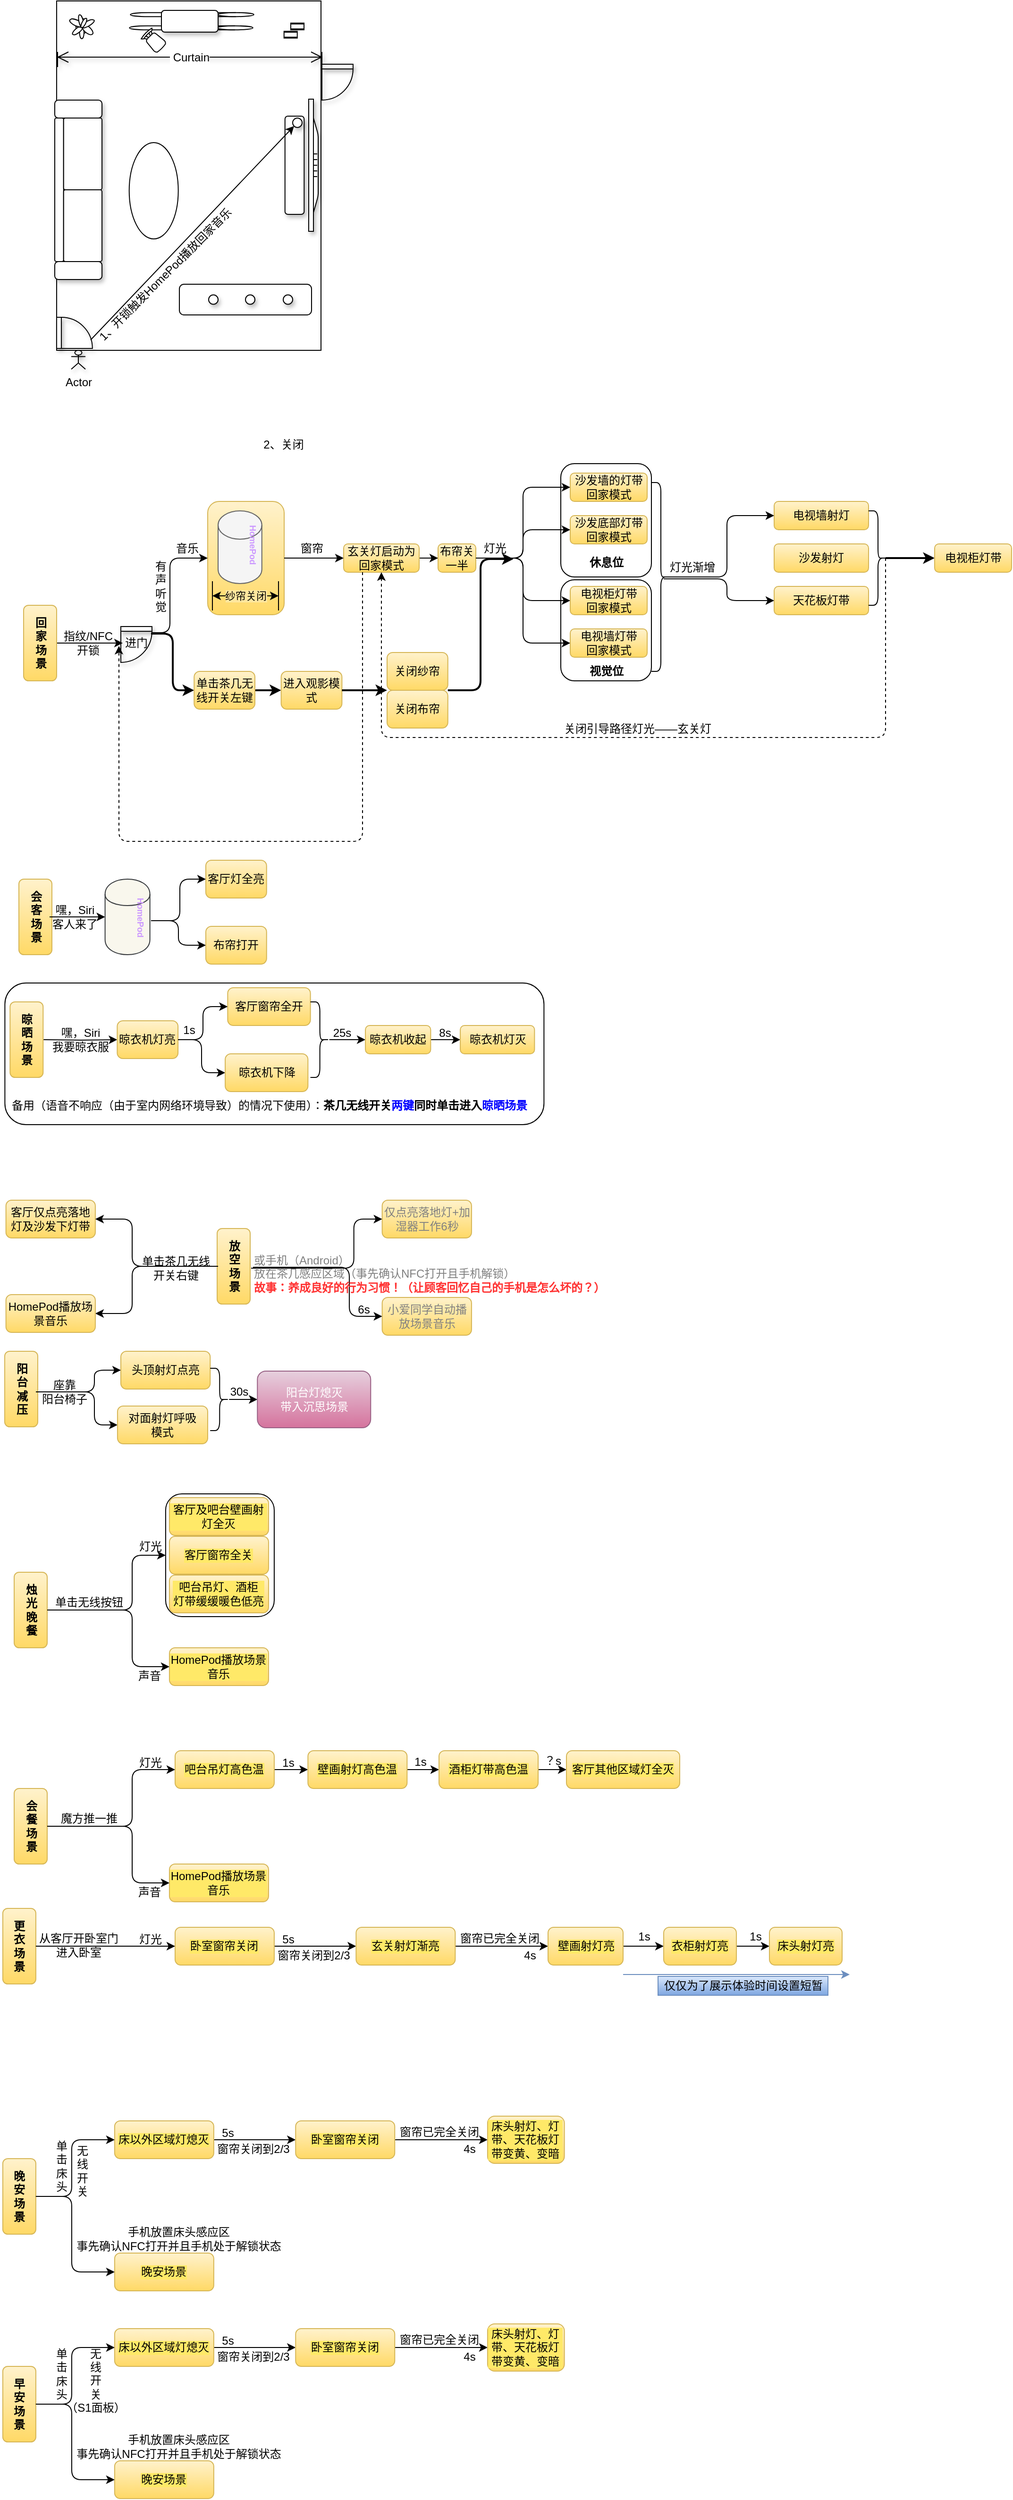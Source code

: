 <mxfile version="13.10.4" type="github">
  <diagram id="-c5VcKhnEjgT8fEdfMCj" name="Page-1">
    <mxGraphModel dx="821" dy="755" grid="1" gridSize="10" guides="1" tooltips="1" connect="1" arrows="1" fold="1" page="1" pageScale="1" pageWidth="827" pageHeight="1169" math="0" shadow="0">
      <root>
        <mxCell id="0" />
        <mxCell id="1" parent="0" />
        <mxCell id="mByjEvzQ0l638NXyAkC8-66" value="" style="rounded=1;whiteSpace=wrap;html=1;labelBackgroundColor=#FFE968;" parent="1" vertex="1">
          <mxGeometry x="215.47" y="1671" width="115" height="130" as="geometry" />
        </mxCell>
        <mxCell id="mByjEvzQ0l638NXyAkC8-20" value="" style="rounded=1;whiteSpace=wrap;html=1;labelBackgroundColor=#FFE968;" parent="1" vertex="1">
          <mxGeometry x="45.18" y="1130" width="571" height="150" as="geometry" />
        </mxCell>
        <mxCell id="j3R1GN-oMJ_oCW9jWf3T-93" value="" style="rounded=1;whiteSpace=wrap;html=1;shadow=0;" parent="1" vertex="1">
          <mxGeometry x="634" y="703" width="96" height="107" as="geometry" />
        </mxCell>
        <mxCell id="j3R1GN-oMJ_oCW9jWf3T-88" value="" style="rounded=1;whiteSpace=wrap;html=1;shadow=0;" parent="1" vertex="1">
          <mxGeometry x="634" y="580" width="96" height="120" as="geometry" />
        </mxCell>
        <mxCell id="j3R1GN-oMJ_oCW9jWf3T-2" value="" style="rounded=0;whiteSpace=wrap;html=1;" parent="1" vertex="1">
          <mxGeometry x="100" y="90" width="280" height="370" as="geometry" />
        </mxCell>
        <mxCell id="j3R1GN-oMJ_oCW9jWf3T-1" value="Actor" style="shape=umlActor;verticalLabelPosition=bottom;verticalAlign=top;html=1;outlineConnect=0;shadow=1;" parent="1" vertex="1">
          <mxGeometry x="115.5" y="460" width="15" height="20" as="geometry" />
        </mxCell>
        <mxCell id="j3R1GN-oMJ_oCW9jWf3T-7" value="" style="verticalLabelPosition=bottom;html=1;verticalAlign=top;align=center;shape=mxgraph.floorplan.flat_tv;shadow=1;rotation=90;" parent="1" vertex="1">
          <mxGeometry x="302" y="259" width="140" height="10" as="geometry" />
        </mxCell>
        <mxCell id="j3R1GN-oMJ_oCW9jWf3T-8" value="" style="verticalLabelPosition=bottom;html=1;verticalAlign=top;align=center;shape=mxgraph.floorplan.couch;shadow=1;rotation=-90;" parent="1" vertex="1">
          <mxGeometry x="28" y="265" width="190" height="50" as="geometry" />
        </mxCell>
        <mxCell id="j3R1GN-oMJ_oCW9jWf3T-10" value="" style="rounded=1;whiteSpace=wrap;html=1;shadow=0;" parent="1" vertex="1">
          <mxGeometry x="230" y="390" width="140" height="32.5" as="geometry" />
        </mxCell>
        <mxCell id="j3R1GN-oMJ_oCW9jWf3T-28" value="" style="shape=ellipse;shadow=0;rotation=90;" parent="1" vertex="1">
          <mxGeometry x="151.84" y="265" width="102" height="52" as="geometry" />
        </mxCell>
        <mxCell id="j3R1GN-oMJ_oCW9jWf3T-30" value="" style="rounded=1;whiteSpace=wrap;html=1;shadow=1;rotation=90;" parent="1" vertex="1">
          <mxGeometry x="300" y="253.87" width="104" height="20.25" as="geometry" />
        </mxCell>
        <mxCell id="j3R1GN-oMJ_oCW9jWf3T-31" value="" style="ellipse;whiteSpace=wrap;html=1;aspect=fixed;shadow=1;" parent="1" vertex="1">
          <mxGeometry x="350" y="214" width="10" height="10" as="geometry" />
        </mxCell>
        <mxCell id="j3R1GN-oMJ_oCW9jWf3T-33" value="" style="verticalLabelPosition=bottom;html=1;verticalAlign=top;align=center;shape=mxgraph.floorplan.doorRight;aspect=fixed;shadow=1;rotation=0;flipH=1;" parent="1" vertex="1">
          <mxGeometry x="381" y="157" width="32.94" height="35" as="geometry" />
        </mxCell>
        <mxCell id="j3R1GN-oMJ_oCW9jWf3T-34" value="" style="verticalLabelPosition=bottom;html=1;verticalAlign=top;align=center;shape=mxgraph.floorplan.doorRight;aspect=fixed;shadow=1;rotation=-90;flipH=1;" parent="1" vertex="1">
          <mxGeometry x="101" y="424" width="32.94" height="35" as="geometry" />
        </mxCell>
        <mxCell id="j3R1GN-oMJ_oCW9jWf3T-35" value="&amp;nbsp;Curtain" style="shape=dimension;direction=west;whiteSpace=wrap;html=1;align=center;points=[];verticalAlign=top;spacingTop=-8;labelBackgroundColor=#ffffff;shadow=1;flipV=0;" parent="1" vertex="1">
          <mxGeometry x="101" y="144" width="280" height="16" as="geometry" />
        </mxCell>
        <mxCell id="j3R1GN-oMJ_oCW9jWf3T-38" value="" style="shape=cylinder3;whiteSpace=wrap;html=1;boundedLbl=1;backgroundOutline=1;size=19;shadow=0;rotation=90;" parent="1" vertex="1">
          <mxGeometry x="241.38" y="39.13" width="4.25" height="130.75" as="geometry" />
        </mxCell>
        <mxCell id="j3R1GN-oMJ_oCW9jWf3T-39" value="" style="shape=cylinder3;whiteSpace=wrap;html=1;boundedLbl=1;backgroundOutline=1;size=19;shadow=0;rotation=90;" parent="1" vertex="1">
          <mxGeometry x="240.38" y="53.13" width="4.25" height="130.75" as="geometry" />
        </mxCell>
        <mxCell id="j3R1GN-oMJ_oCW9jWf3T-36" value="" style="rounded=1;whiteSpace=wrap;html=1;shadow=1;" parent="1" vertex="1">
          <mxGeometry x="211" y="100" width="60" height="23" as="geometry" />
        </mxCell>
        <mxCell id="j3R1GN-oMJ_oCW9jWf3T-40" value="" style="verticalLabelPosition=bottom;html=1;verticalAlign=top;align=center;shape=mxgraph.floorplan.chair;shadow=0;rotation=-45;" parent="1" vertex="1">
          <mxGeometry x="194.68" y="120.05" width="16.32" height="23.95" as="geometry" />
        </mxCell>
        <mxCell id="j3R1GN-oMJ_oCW9jWf3T-41" value="" style="verticalLabelPosition=bottom;html=1;verticalAlign=top;align=center;shape=mxgraph.floorplan.plant;shadow=0;" parent="1" vertex="1">
          <mxGeometry x="115.5" y="103" width="21" height="27" as="geometry" />
        </mxCell>
        <mxCell id="j3R1GN-oMJ_oCW9jWf3T-48" value="" style="group;rotation=90;" parent="1" vertex="1" connectable="0">
          <mxGeometry x="350" y="110" width="10" height="14" as="geometry" />
        </mxCell>
        <mxCell id="j3R1GN-oMJ_oCW9jWf3T-45" value="" style="shape=process;whiteSpace=wrap;html=1;backgroundOutline=1;shadow=0;rotation=90;" parent="j3R1GN-oMJ_oCW9jWf3T-48" vertex="1">
          <mxGeometry x="-5.714" y="8.75" width="7.143" height="14" as="geometry" />
        </mxCell>
        <mxCell id="j3R1GN-oMJ_oCW9jWf3T-46" value="" style="shape=process;whiteSpace=wrap;html=1;backgroundOutline=1;shadow=0;rotation=90;" parent="j3R1GN-oMJ_oCW9jWf3T-48" vertex="1">
          <mxGeometry x="1.426" y="0.003" width="7.143" height="14" as="geometry" />
        </mxCell>
        <mxCell id="j3R1GN-oMJ_oCW9jWf3T-51" value="" style="ellipse;whiteSpace=wrap;html=1;aspect=fixed;shadow=1;" parent="1" vertex="1">
          <mxGeometry x="340" y="401.25" width="10" height="10" as="geometry" />
        </mxCell>
        <mxCell id="j3R1GN-oMJ_oCW9jWf3T-52" value="" style="ellipse;whiteSpace=wrap;html=1;aspect=fixed;shadow=1;" parent="1" vertex="1">
          <mxGeometry x="300" y="401.25" width="10" height="10" as="geometry" />
        </mxCell>
        <mxCell id="j3R1GN-oMJ_oCW9jWf3T-53" value="" style="ellipse;whiteSpace=wrap;html=1;aspect=fixed;shadow=1;" parent="1" vertex="1">
          <mxGeometry x="261" y="401.25" width="10" height="10" as="geometry" />
        </mxCell>
        <mxCell id="j3R1GN-oMJ_oCW9jWf3T-56" value="" style="group" parent="1" vertex="1" connectable="0">
          <mxGeometry x="271" y="630" width="72.357" height="110" as="geometry" />
        </mxCell>
        <mxCell id="j3R1GN-oMJ_oCW9jWf3T-73" value="" style="rounded=1;whiteSpace=wrap;html=1;shadow=0;gradientColor=#ffd966;fillColor=#fff2cc;strokeColor=#d6b656;" parent="j3R1GN-oMJ_oCW9jWf3T-56" vertex="1">
          <mxGeometry x="-11" y="-10" width="81" height="120" as="geometry" />
        </mxCell>
        <mxCell id="j3R1GN-oMJ_oCW9jWf3T-54" value="" style="shape=cylinder3;whiteSpace=wrap;html=1;boundedLbl=1;backgroundOutline=1;size=15;shadow=0;fillColor=#f5f5f5;strokeColor=#666666;fontColor=#333333;" parent="j3R1GN-oMJ_oCW9jWf3T-56" vertex="1">
          <mxGeometry width="46.37" height="77" as="geometry" />
        </mxCell>
        <mxCell id="j3R1GN-oMJ_oCW9jWf3T-55" value="&lt;b&gt;&lt;font style=&quot;font-size: 9px&quot; color=&quot;#cc99ff&quot;&gt;HomePod&lt;/font&gt;&lt;/b&gt;" style="text;html=1;align=center;verticalAlign=middle;resizable=0;points=[];autosize=1;rotation=90;" parent="j3R1GN-oMJ_oCW9jWf3T-56" vertex="1">
          <mxGeometry x="2.357" y="26" width="70" height="20" as="geometry" />
        </mxCell>
        <mxCell id="j3R1GN-oMJ_oCW9jWf3T-57" value="" style="endArrow=classic;html=1;exitX=0.728;exitY=1.029;exitDx=0;exitDy=0;exitPerimeter=0;entryX=0;entryY=1;entryDx=0;entryDy=0;" parent="1" source="j3R1GN-oMJ_oCW9jWf3T-34" target="j3R1GN-oMJ_oCW9jWf3T-31" edge="1">
          <mxGeometry width="50" height="50" relative="1" as="geometry">
            <mxPoint x="140" y="460" as="sourcePoint" />
            <mxPoint x="190" y="410" as="targetPoint" />
          </mxGeometry>
        </mxCell>
        <mxCell id="j3R1GN-oMJ_oCW9jWf3T-59" value="1、开锁触发HomePod播放回家音乐" style="text;html=1;align=center;verticalAlign=middle;resizable=0;points=[];autosize=1;rotation=-45;" parent="1" vertex="1">
          <mxGeometry x="110" y="370" width="210" height="20" as="geometry" />
        </mxCell>
        <mxCell id="j3R1GN-oMJ_oCW9jWf3T-60" value="2、关闭" style="text;html=1;align=center;verticalAlign=middle;resizable=0;points=[];autosize=1;" parent="1" vertex="1">
          <mxGeometry x="310" y="550" width="60" height="20" as="geometry" />
        </mxCell>
        <mxCell id="j3R1GN-oMJ_oCW9jWf3T-61" value="" style="edgeStyle=elbowEdgeStyle;elbow=horizontal;endArrow=classic;html=1;exitX=1;exitY=0.5;exitDx=0;exitDy=0;" parent="1" source="j3R1GN-oMJ_oCW9jWf3T-63" edge="1">
          <mxGeometry width="50" height="50" relative="1" as="geometry">
            <mxPoint x="126.52" y="769.5" as="sourcePoint" />
            <mxPoint x="170" y="770" as="targetPoint" />
            <Array as="points">
              <mxPoint x="154.68" y="779.5" />
            </Array>
          </mxGeometry>
        </mxCell>
        <mxCell id="j3R1GN-oMJ_oCW9jWf3T-63" value="" style="rounded=1;whiteSpace=wrap;html=1;shadow=0;gradientColor=#ffd966;fillColor=#fff2cc;strokeColor=#d6b656;" parent="1" vertex="1">
          <mxGeometry x="65" y="730" width="35" height="80" as="geometry" />
        </mxCell>
        <mxCell id="j3R1GN-oMJ_oCW9jWf3T-62" value="&lt;b&gt;回&lt;br&gt;家&lt;br&gt;场&lt;br&gt;景&lt;/b&gt;" style="text;html=1;align=center;verticalAlign=middle;resizable=0;points=[];autosize=1;" parent="1" vertex="1">
          <mxGeometry x="67.5" y="740" width="30" height="60" as="geometry" />
        </mxCell>
        <mxCell id="j3R1GN-oMJ_oCW9jWf3T-66" value="指纹/NFC&lt;br&gt;开锁" style="text;html=1;align=center;verticalAlign=middle;resizable=0;points=[];autosize=1;" parent="1" vertex="1">
          <mxGeometry x="98" y="755" width="70" height="30" as="geometry" />
        </mxCell>
        <mxCell id="j3R1GN-oMJ_oCW9jWf3T-67" value="" style="verticalLabelPosition=bottom;html=1;verticalAlign=top;align=center;shape=mxgraph.floorplan.doorRight;aspect=fixed;shadow=1;rotation=0;flipH=1;" parent="1" vertex="1">
          <mxGeometry x="168" y="752.5" width="32.94" height="35" as="geometry" />
        </mxCell>
        <mxCell id="j3R1GN-oMJ_oCW9jWf3T-68" value="进门" style="text;html=1;align=center;verticalAlign=middle;resizable=0;points=[];autosize=1;" parent="1" vertex="1">
          <mxGeometry x="164.47" y="760" width="40" height="20" as="geometry" />
        </mxCell>
        <mxCell id="j3R1GN-oMJ_oCW9jWf3T-69" value="" style="edgeStyle=elbowEdgeStyle;elbow=horizontal;endArrow=classic;html=1;exitX=0.913;exitY=-0.05;exitDx=0;exitDy=0;exitPerimeter=0;entryX=0;entryY=0.5;entryDx=0;entryDy=0;" parent="1" source="j3R1GN-oMJ_oCW9jWf3T-68" target="j3R1GN-oMJ_oCW9jWf3T-73" edge="1">
          <mxGeometry width="50" height="50" relative="1" as="geometry">
            <mxPoint x="210" y="760" as="sourcePoint" />
            <mxPoint x="250" y="710" as="targetPoint" />
            <Array as="points">
              <mxPoint x="220" y="730" />
            </Array>
          </mxGeometry>
        </mxCell>
        <mxCell id="j3R1GN-oMJ_oCW9jWf3T-70" value="" style="shape=partialRectangle;whiteSpace=wrap;html=1;left=0;right=0;fillColor=none;shadow=0;rotation=90;" parent="1" vertex="1">
          <mxGeometry x="285" y="685" width="30" height="70" as="geometry" />
        </mxCell>
        <mxCell id="j3R1GN-oMJ_oCW9jWf3T-71" value="" style="endArrow=classic;startArrow=classic;html=1;exitX=0.5;exitY=1;exitDx=0;exitDy=0;entryX=0.5;entryY=0;entryDx=0;entryDy=0;" parent="1" source="j3R1GN-oMJ_oCW9jWf3T-70" target="j3R1GN-oMJ_oCW9jWf3T-70" edge="1">
          <mxGeometry width="50" height="50" relative="1" as="geometry">
            <mxPoint x="294" y="805" as="sourcePoint" />
            <mxPoint x="344" y="755" as="targetPoint" />
          </mxGeometry>
        </mxCell>
        <mxCell id="j3R1GN-oMJ_oCW9jWf3T-72" value="纱帘关闭" style="edgeLabel;html=1;align=center;verticalAlign=middle;resizable=0;points=[];labelBackgroundColor=#ffe79e;" parent="j3R1GN-oMJ_oCW9jWf3T-71" vertex="1" connectable="0">
          <mxGeometry x="-0.371" relative="1" as="geometry">
            <mxPoint x="13" as="offset" />
          </mxGeometry>
        </mxCell>
        <mxCell id="j3R1GN-oMJ_oCW9jWf3T-78" value="" style="edgeStyle=orthogonalEdgeStyle;rounded=0;orthogonalLoop=1;jettySize=auto;html=1;" parent="1" source="j3R1GN-oMJ_oCW9jWf3T-75" target="j3R1GN-oMJ_oCW9jWf3T-77" edge="1">
          <mxGeometry relative="1" as="geometry" />
        </mxCell>
        <mxCell id="j3R1GN-oMJ_oCW9jWf3T-75" value="玄关灯启动为回家模式" style="whiteSpace=wrap;html=1;rounded=1;shadow=0;strokeColor=#d6b656;fillColor=#fff2cc;gradientColor=#ffd966;" parent="1" vertex="1">
          <mxGeometry x="404" y="665" width="80" height="30" as="geometry" />
        </mxCell>
        <mxCell id="j3R1GN-oMJ_oCW9jWf3T-76" value="" style="edgeStyle=orthogonalEdgeStyle;rounded=0;orthogonalLoop=1;jettySize=auto;html=1;" parent="1" source="j3R1GN-oMJ_oCW9jWf3T-73" target="j3R1GN-oMJ_oCW9jWf3T-75" edge="1">
          <mxGeometry relative="1" as="geometry" />
        </mxCell>
        <mxCell id="j3R1GN-oMJ_oCW9jWf3T-77" value="布帘关一半" style="whiteSpace=wrap;html=1;rounded=1;shadow=0;strokeColor=#d6b656;fillColor=#fff2cc;gradientColor=#ffd966;" parent="1" vertex="1">
          <mxGeometry x="504" y="665" width="40" height="30" as="geometry" />
        </mxCell>
        <mxCell id="j3R1GN-oMJ_oCW9jWf3T-79" value="沙发墙的灯带回家模式" style="whiteSpace=wrap;html=1;rounded=1;shadow=0;strokeColor=#d6b656;fillColor=#fff2cc;gradientColor=#ffd966;" parent="1" vertex="1">
          <mxGeometry x="644" y="590" width="81.5" height="30" as="geometry" />
        </mxCell>
        <mxCell id="j3R1GN-oMJ_oCW9jWf3T-81" value="沙发底部灯带回家模式" style="whiteSpace=wrap;html=1;rounded=1;shadow=0;strokeColor=#d6b656;fillColor=#fff2cc;gradientColor=#ffd966;" parent="1" vertex="1">
          <mxGeometry x="644" y="635" width="81.5" height="30" as="geometry" />
        </mxCell>
        <mxCell id="j3R1GN-oMJ_oCW9jWf3T-82" value="" style="edgeStyle=elbowEdgeStyle;elbow=horizontal;endArrow=classic;html=1;exitX=1;exitY=0.5;exitDx=0;exitDy=0;entryX=0;entryY=0.5;entryDx=0;entryDy=0;" parent="1" source="j3R1GN-oMJ_oCW9jWf3T-77" target="j3R1GN-oMJ_oCW9jWf3T-79" edge="1">
          <mxGeometry width="50" height="50" relative="1" as="geometry">
            <mxPoint x="604" y="840" as="sourcePoint" />
            <mxPoint x="654" y="790" as="targetPoint" />
          </mxGeometry>
        </mxCell>
        <mxCell id="j3R1GN-oMJ_oCW9jWf3T-83" value="" style="edgeStyle=elbowEdgeStyle;elbow=horizontal;endArrow=classic;html=1;exitX=1;exitY=0.5;exitDx=0;exitDy=0;entryX=0;entryY=0.5;entryDx=0;entryDy=0;" parent="1" source="j3R1GN-oMJ_oCW9jWf3T-77" target="j3R1GN-oMJ_oCW9jWf3T-81" edge="1">
          <mxGeometry width="50" height="50" relative="1" as="geometry">
            <mxPoint x="554" y="690" as="sourcePoint" />
            <mxPoint x="584" y="655" as="targetPoint" />
          </mxGeometry>
        </mxCell>
        <mxCell id="j3R1GN-oMJ_oCW9jWf3T-84" value="电视柜灯带&lt;br&gt;回家模式" style="whiteSpace=wrap;html=1;rounded=1;shadow=0;strokeColor=#d6b656;fillColor=#fff2cc;gradientColor=#ffd966;" parent="1" vertex="1">
          <mxGeometry x="644" y="710" width="81.5" height="30" as="geometry" />
        </mxCell>
        <mxCell id="j3R1GN-oMJ_oCW9jWf3T-85" value="" style="edgeStyle=elbowEdgeStyle;elbow=horizontal;endArrow=classic;html=1;exitX=1;exitY=0.5;exitDx=0;exitDy=0;entryX=0;entryY=0.5;entryDx=0;entryDy=0;" parent="1" source="j3R1GN-oMJ_oCW9jWf3T-77" target="j3R1GN-oMJ_oCW9jWf3T-84" edge="1">
          <mxGeometry width="50" height="50" relative="1" as="geometry">
            <mxPoint x="554" y="690" as="sourcePoint" />
            <mxPoint x="594" y="645" as="targetPoint" />
          </mxGeometry>
        </mxCell>
        <mxCell id="j3R1GN-oMJ_oCW9jWf3T-86" value="电视墙灯带&lt;br&gt;回家模式" style="whiteSpace=wrap;html=1;rounded=1;shadow=0;strokeColor=#d6b656;fillColor=#fff2cc;gradientColor=#ffd966;" parent="1" vertex="1">
          <mxGeometry x="644" y="755" width="81.5" height="30" as="geometry" />
        </mxCell>
        <mxCell id="j3R1GN-oMJ_oCW9jWf3T-87" value="" style="edgeStyle=elbowEdgeStyle;elbow=horizontal;endArrow=classic;html=1;exitX=1;exitY=0.5;exitDx=0;exitDy=0;entryX=0;entryY=0.5;entryDx=0;entryDy=0;" parent="1" source="j3R1GN-oMJ_oCW9jWf3T-77" target="j3R1GN-oMJ_oCW9jWf3T-86" edge="1">
          <mxGeometry width="50" height="50" relative="1" as="geometry">
            <mxPoint x="554" y="690" as="sourcePoint" />
            <mxPoint x="594" y="735" as="targetPoint" />
          </mxGeometry>
        </mxCell>
        <mxCell id="j3R1GN-oMJ_oCW9jWf3T-89" value="灯光" style="text;html=1;align=center;verticalAlign=middle;resizable=0;points=[];autosize=1;" parent="1" vertex="1">
          <mxGeometry x="544" y="660" width="40" height="20" as="geometry" />
        </mxCell>
        <mxCell id="j3R1GN-oMJ_oCW9jWf3T-90" value="音乐" style="text;html=1;align=center;verticalAlign=middle;resizable=0;points=[];autosize=1;" parent="1" vertex="1">
          <mxGeometry x="218" y="660" width="40" height="20" as="geometry" />
        </mxCell>
        <mxCell id="j3R1GN-oMJ_oCW9jWf3T-91" value="窗帘" style="text;html=1;align=center;verticalAlign=middle;resizable=0;points=[];autosize=1;" parent="1" vertex="1">
          <mxGeometry x="350" y="660" width="40" height="20" as="geometry" />
        </mxCell>
        <mxCell id="j3R1GN-oMJ_oCW9jWf3T-92" value="&lt;b&gt;休息位&lt;/b&gt;" style="text;html=1;align=center;verticalAlign=middle;resizable=0;points=[];autosize=1;" parent="1" vertex="1">
          <mxGeometry x="657" y="675" width="50" height="20" as="geometry" />
        </mxCell>
        <mxCell id="j3R1GN-oMJ_oCW9jWf3T-94" value="&lt;b&gt;视觉位&lt;/b&gt;" style="text;html=1;align=center;verticalAlign=middle;resizable=0;points=[];autosize=1;" parent="1" vertex="1">
          <mxGeometry x="657" y="790" width="50" height="20" as="geometry" />
        </mxCell>
        <mxCell id="j3R1GN-oMJ_oCW9jWf3T-95" value="有&lt;br&gt;声&lt;br&gt;听&lt;br&gt;觉" style="text;html=1;align=center;verticalAlign=middle;resizable=0;points=[];autosize=1;rotation=0;" parent="1" vertex="1">
          <mxGeometry x="194.68" y="680" width="30" height="60" as="geometry" />
        </mxCell>
        <mxCell id="j3R1GN-oMJ_oCW9jWf3T-97" value="" style="shape=curlyBracket;whiteSpace=wrap;html=1;rounded=1;shadow=0;rotation=-180;" parent="1" vertex="1">
          <mxGeometry x="730" y="600" width="20" height="200" as="geometry" />
        </mxCell>
        <mxCell id="j3R1GN-oMJ_oCW9jWf3T-98" value="电视墙射灯" style="whiteSpace=wrap;html=1;rounded=1;shadow=0;gradientColor=#ffd966;fillColor=#fff2cc;strokeColor=#d6b656;" parent="1" vertex="1">
          <mxGeometry x="860" y="620" width="100" height="30" as="geometry" />
        </mxCell>
        <mxCell id="j3R1GN-oMJ_oCW9jWf3T-100" value="灯光渐增" style="text;html=1;align=center;verticalAlign=middle;resizable=0;points=[];autosize=1;" parent="1" vertex="1">
          <mxGeometry x="743" y="680" width="60" height="20" as="geometry" />
        </mxCell>
        <mxCell id="j3R1GN-oMJ_oCW9jWf3T-101" value="" style="edgeStyle=elbowEdgeStyle;elbow=horizontal;endArrow=classic;html=1;entryX=0;entryY=0.5;entryDx=0;entryDy=0;exitX=0.017;exitY=1;exitDx=0;exitDy=0;exitPerimeter=0;" parent="1" source="j3R1GN-oMJ_oCW9jWf3T-100" target="j3R1GN-oMJ_oCW9jWf3T-98" edge="1">
          <mxGeometry width="50" height="50" relative="1" as="geometry">
            <mxPoint x="554" y="690" as="sourcePoint" />
            <mxPoint x="654" y="615" as="targetPoint" />
            <Array as="points">
              <mxPoint x="810" y="650" />
            </Array>
          </mxGeometry>
        </mxCell>
        <mxCell id="j3R1GN-oMJ_oCW9jWf3T-103" value="天花板灯带" style="whiteSpace=wrap;html=1;rounded=1;shadow=0;gradientColor=#ffd966;fillColor=#fff2cc;strokeColor=#d6b656;" parent="1" vertex="1">
          <mxGeometry x="860" y="710" width="100" height="30" as="geometry" />
        </mxCell>
        <mxCell id="j3R1GN-oMJ_oCW9jWf3T-104" value="沙发射灯" style="whiteSpace=wrap;html=1;rounded=1;shadow=0;gradientColor=#ffd966;fillColor=#fff2cc;strokeColor=#d6b656;" parent="1" vertex="1">
          <mxGeometry x="860" y="665" width="100" height="30" as="geometry" />
        </mxCell>
        <mxCell id="j3R1GN-oMJ_oCW9jWf3T-105" value="" style="edgeStyle=elbowEdgeStyle;elbow=horizontal;endArrow=classic;html=1;entryX=0;entryY=0.5;entryDx=0;entryDy=0;exitX=0;exitY=1.1;exitDx=0;exitDy=0;exitPerimeter=0;" parent="1" source="j3R1GN-oMJ_oCW9jWf3T-100" target="j3R1GN-oMJ_oCW9jWf3T-103" edge="1">
          <mxGeometry width="50" height="50" relative="1" as="geometry">
            <mxPoint x="754.02" y="710" as="sourcePoint" />
            <mxPoint x="870" y="645" as="targetPoint" />
            <Array as="points">
              <mxPoint x="810" y="702" />
              <mxPoint x="820" y="660" />
            </Array>
          </mxGeometry>
        </mxCell>
        <mxCell id="j3R1GN-oMJ_oCW9jWf3T-106" value="" style="shape=curlyBracket;whiteSpace=wrap;html=1;rounded=1;shadow=0;rotation=-180;" parent="1" vertex="1">
          <mxGeometry x="960" y="630" width="20" height="100" as="geometry" />
        </mxCell>
        <mxCell id="j3R1GN-oMJ_oCW9jWf3T-107" value="" style="edgeStyle=elbowEdgeStyle;elbow=vertical;endArrow=classic;html=1;exitX=0.1;exitY=0.5;exitDx=0;exitDy=0;exitPerimeter=0;entryX=0.5;entryY=1;entryDx=0;entryDy=0;dashed=1;" parent="1" source="j3R1GN-oMJ_oCW9jWf3T-106" target="j3R1GN-oMJ_oCW9jWf3T-75" edge="1">
          <mxGeometry width="50" height="50" relative="1" as="geometry">
            <mxPoint x="1010" y="850" as="sourcePoint" />
            <mxPoint x="780" y="850" as="targetPoint" />
            <Array as="points">
              <mxPoint x="550" y="870" />
              <mxPoint x="880" y="860" />
              <mxPoint x="1040" y="790" />
              <mxPoint x="820" y="830" />
            </Array>
          </mxGeometry>
        </mxCell>
        <mxCell id="j3R1GN-oMJ_oCW9jWf3T-108" value="关闭引导路径灯光——玄关灯" style="text;html=1;align=center;verticalAlign=middle;resizable=0;points=[];autosize=1;" parent="1" vertex="1">
          <mxGeometry x="630" y="851" width="170" height="20" as="geometry" />
        </mxCell>
        <mxCell id="j3R1GN-oMJ_oCW9jWf3T-109" value="" style="edgeStyle=elbowEdgeStyle;elbow=horizontal;endArrow=classic;html=1;dashed=1;exitX=0.25;exitY=1;exitDx=0;exitDy=0;entryX=0.038;entryY=0.65;entryDx=0;entryDy=0;entryPerimeter=0;" parent="1" source="j3R1GN-oMJ_oCW9jWf3T-75" target="j3R1GN-oMJ_oCW9jWf3T-68" edge="1">
          <mxGeometry width="50" height="50" relative="1" as="geometry">
            <mxPoint x="300" y="870" as="sourcePoint" />
            <mxPoint x="350" y="820" as="targetPoint" />
            <Array as="points">
              <mxPoint x="250" y="980" />
            </Array>
          </mxGeometry>
        </mxCell>
        <mxCell id="j3R1GN-oMJ_oCW9jWf3T-110" value="" style="edgeStyle=elbowEdgeStyle;elbow=horizontal;endArrow=classic;html=1;strokeWidth=2;entryX=0;entryY=0.5;entryDx=0;entryDy=0;" parent="1" target="j3R1GN-oMJ_oCW9jWf3T-111" edge="1">
          <mxGeometry width="50" height="50" relative="1" as="geometry">
            <mxPoint x="200" y="760" as="sourcePoint" />
            <mxPoint x="240" y="840" as="targetPoint" />
          </mxGeometry>
        </mxCell>
        <mxCell id="j3R1GN-oMJ_oCW9jWf3T-113" value="" style="edgeStyle=orthogonalEdgeStyle;rounded=0;orthogonalLoop=1;jettySize=auto;html=1;strokeWidth=2;" parent="1" source="j3R1GN-oMJ_oCW9jWf3T-111" target="j3R1GN-oMJ_oCW9jWf3T-112" edge="1">
          <mxGeometry relative="1" as="geometry" />
        </mxCell>
        <mxCell id="j3R1GN-oMJ_oCW9jWf3T-111" value="单击茶几无线开关左键&lt;br&gt;" style="whiteSpace=wrap;html=1;rounded=1;shadow=0;strokeColor=#d6b656;fillColor=#fff2cc;gradientColor=#ffd966;" parent="1" vertex="1">
          <mxGeometry x="245.63" y="800" width="64.37" height="40" as="geometry" />
        </mxCell>
        <mxCell id="j3R1GN-oMJ_oCW9jWf3T-112" value="进入观影模式" style="whiteSpace=wrap;html=1;rounded=1;shadow=0;strokeColor=#d6b656;fillColor=#fff2cc;gradientColor=#ffd966;" parent="1" vertex="1">
          <mxGeometry x="337.82" y="800" width="64.37" height="40" as="geometry" />
        </mxCell>
        <mxCell id="j3R1GN-oMJ_oCW9jWf3T-114" value="" style="edgeStyle=elbowEdgeStyle;elbow=horizontal;endArrow=classic;html=1;strokeWidth=2;exitX=1;exitY=0.5;exitDx=0;exitDy=0;entryX=0;entryY=0;entryDx=0;entryDy=0;" parent="1" source="j3R1GN-oMJ_oCW9jWf3T-112" target="j3R1GN-oMJ_oCW9jWf3T-116" edge="1">
          <mxGeometry width="50" height="50" relative="1" as="geometry">
            <mxPoint x="420" y="830" as="sourcePoint" />
            <mxPoint x="470" y="790" as="targetPoint" />
          </mxGeometry>
        </mxCell>
        <mxCell id="j3R1GN-oMJ_oCW9jWf3T-117" value="" style="group" parent="1" vertex="1" connectable="0">
          <mxGeometry x="450" y="780" width="64.37" height="80" as="geometry" />
        </mxCell>
        <mxCell id="j3R1GN-oMJ_oCW9jWf3T-115" value="关闭纱帘" style="whiteSpace=wrap;html=1;rounded=1;shadow=0;strokeColor=#d6b656;fillColor=#fff2cc;gradientColor=#ffd966;" parent="j3R1GN-oMJ_oCW9jWf3T-117" vertex="1">
          <mxGeometry width="64.37" height="40" as="geometry" />
        </mxCell>
        <mxCell id="j3R1GN-oMJ_oCW9jWf3T-116" value="关闭布帘" style="whiteSpace=wrap;html=1;rounded=1;shadow=0;strokeColor=#d6b656;fillColor=#fff2cc;gradientColor=#ffd966;" parent="j3R1GN-oMJ_oCW9jWf3T-117" vertex="1">
          <mxGeometry y="40" width="64.37" height="40" as="geometry" />
        </mxCell>
        <mxCell id="j3R1GN-oMJ_oCW9jWf3T-118" value="" style="edgeStyle=elbowEdgeStyle;elbow=horizontal;endArrow=classic;html=1;strokeWidth=2;exitX=1;exitY=0;exitDx=0;exitDy=0;entryX=1;entryY=1.05;entryDx=0;entryDy=0;entryPerimeter=0;" parent="1" source="j3R1GN-oMJ_oCW9jWf3T-116" target="j3R1GN-oMJ_oCW9jWf3T-89" edge="1">
          <mxGeometry width="50" height="50" relative="1" as="geometry">
            <mxPoint x="540" y="850" as="sourcePoint" />
            <mxPoint x="590" y="800" as="targetPoint" />
          </mxGeometry>
        </mxCell>
        <mxCell id="j3R1GN-oMJ_oCW9jWf3T-119" value="" style="edgeStyle=elbowEdgeStyle;elbow=horizontal;endArrow=classic;html=1;strokeWidth=2;exitX=0.1;exitY=0.5;exitDx=0;exitDy=0;exitPerimeter=0;entryX=0;entryY=0.5;entryDx=0;entryDy=0;" parent="1" source="j3R1GN-oMJ_oCW9jWf3T-106" target="j3R1GN-oMJ_oCW9jWf3T-120" edge="1">
          <mxGeometry width="50" height="50" relative="1" as="geometry">
            <mxPoint x="1020" y="730" as="sourcePoint" />
            <mxPoint x="1024" y="680" as="targetPoint" />
          </mxGeometry>
        </mxCell>
        <mxCell id="j3R1GN-oMJ_oCW9jWf3T-120" value="电视柜灯带" style="whiteSpace=wrap;html=1;rounded=1;shadow=0;strokeColor=#d6b656;fillColor=#fff2cc;gradientColor=#ffd966;" parent="1" vertex="1">
          <mxGeometry x="1030" y="665" width="81.5" height="30" as="geometry" />
        </mxCell>
        <mxCell id="j3R1GN-oMJ_oCW9jWf3T-121" value="" style="rounded=1;whiteSpace=wrap;html=1;shadow=0;gradientColor=#ffd966;fillColor=#fff2cc;strokeColor=#d6b656;strokeWidth=1;" parent="1" vertex="1">
          <mxGeometry x="60" y="1020" width="35" height="80" as="geometry" />
        </mxCell>
        <mxCell id="j3R1GN-oMJ_oCW9jWf3T-124" value="" style="edgeStyle=orthogonalEdgeStyle;rounded=0;orthogonalLoop=1;jettySize=auto;html=1;strokeWidth=1;" parent="1" source="j3R1GN-oMJ_oCW9jWf3T-122" target="j3R1GN-oMJ_oCW9jWf3T-123" edge="1">
          <mxGeometry relative="1" as="geometry" />
        </mxCell>
        <mxCell id="j3R1GN-oMJ_oCW9jWf3T-122" value="&lt;b&gt;会&lt;br&gt;客&lt;br&gt;场&lt;br&gt;景&lt;/b&gt;" style="text;html=1;align=center;verticalAlign=middle;resizable=0;points=[];autosize=1;strokeWidth=1;" parent="1" vertex="1">
          <mxGeometry x="62.5" y="1030" width="30" height="60" as="geometry" />
        </mxCell>
        <mxCell id="j3R1GN-oMJ_oCW9jWf3T-123" value="" style="shape=cylinder;whiteSpace=wrap;html=1;boundedLbl=1;backgroundOutline=1;shadow=0;fillColor=#f9f7ed;strokeColor=#36393d;strokeWidth=1;" parent="1" vertex="1">
          <mxGeometry x="151.3" y="1020" width="47.5" height="80" as="geometry" />
        </mxCell>
        <mxCell id="j3R1GN-oMJ_oCW9jWf3T-125" value="&lt;b&gt;&lt;font style=&quot;font-size: 9px&quot; color=&quot;#cc99ff&quot;&gt;HomePod&lt;/font&gt;&lt;/b&gt;" style="text;html=1;align=center;verticalAlign=middle;resizable=0;points=[];autosize=1;rotation=90;strokeWidth=1;" parent="1" vertex="1">
          <mxGeometry x="154.677" y="1050" width="70" height="20" as="geometry" />
        </mxCell>
        <mxCell id="j3R1GN-oMJ_oCW9jWf3T-127" value="嘿，Siri&lt;br&gt;客人来了" style="text;html=1;align=center;verticalAlign=middle;resizable=0;points=[];autosize=1;strokeWidth=1;" parent="1" vertex="1">
          <mxGeometry x="89.47" y="1045" width="60" height="30" as="geometry" />
        </mxCell>
        <mxCell id="j3R1GN-oMJ_oCW9jWf3T-130" value="客厅灯全亮" style="whiteSpace=wrap;html=1;rounded=1;shadow=0;strokeColor=#d6b656;fillColor=#fff2cc;gradientColor=#ffd966;strokeWidth=1;" parent="1" vertex="1">
          <mxGeometry x="258" y="1000" width="64.37" height="40" as="geometry" />
        </mxCell>
        <mxCell id="j3R1GN-oMJ_oCW9jWf3T-131" value="布帘打开" style="whiteSpace=wrap;html=1;rounded=1;shadow=0;strokeColor=#d6b656;fillColor=#fff2cc;gradientColor=#ffd966;strokeWidth=1;" parent="1" vertex="1">
          <mxGeometry x="258" y="1070" width="64.37" height="40" as="geometry" />
        </mxCell>
        <mxCell id="j3R1GN-oMJ_oCW9jWf3T-132" value="" style="edgeStyle=elbowEdgeStyle;elbow=horizontal;endArrow=classic;html=1;strokeWidth=1;exitX=0.557;exitY=-0.166;exitDx=0;exitDy=0;exitPerimeter=0;entryX=0;entryY=0.5;entryDx=0;entryDy=0;" parent="1" source="j3R1GN-oMJ_oCW9jWf3T-125" target="j3R1GN-oMJ_oCW9jWf3T-130" edge="1">
          <mxGeometry width="50" height="50" relative="1" as="geometry">
            <mxPoint x="360" y="1100" as="sourcePoint" />
            <mxPoint x="410" y="1050" as="targetPoint" />
          </mxGeometry>
        </mxCell>
        <mxCell id="j3R1GN-oMJ_oCW9jWf3T-133" value="" style="edgeStyle=elbowEdgeStyle;elbow=horizontal;endArrow=classic;html=1;strokeWidth=1;exitX=0.557;exitY=-0.016;exitDx=0;exitDy=0;exitPerimeter=0;entryX=0;entryY=0.5;entryDx=0;entryDy=0;" parent="1" source="j3R1GN-oMJ_oCW9jWf3T-125" target="j3R1GN-oMJ_oCW9jWf3T-131" edge="1">
          <mxGeometry width="50" height="50" relative="1" as="geometry">
            <mxPoint x="212.997" y="1073.99" as="sourcePoint" />
            <mxPoint x="268" y="1030" as="targetPoint" />
          </mxGeometry>
        </mxCell>
        <mxCell id="j3R1GN-oMJ_oCW9jWf3T-136" value="" style="rounded=1;whiteSpace=wrap;html=1;shadow=0;gradientColor=#ffd966;fillColor=#fff2cc;strokeColor=#d6b656;strokeWidth=1;" parent="1" vertex="1">
          <mxGeometry x="50.65" y="1150" width="35" height="80" as="geometry" />
        </mxCell>
        <mxCell id="j3R1GN-oMJ_oCW9jWf3T-137" value="&lt;b&gt;晾&lt;br&gt;晒&lt;br&gt;场&lt;br&gt;景&lt;/b&gt;" style="text;html=1;align=center;verticalAlign=middle;resizable=0;points=[];autosize=1;strokeWidth=1;" parent="1" vertex="1">
          <mxGeometry x="53.15" y="1160" width="30" height="60" as="geometry" />
        </mxCell>
        <mxCell id="mByjEvzQ0l638NXyAkC8-1" value="" style="edgeStyle=orthogonalEdgeStyle;rounded=0;orthogonalLoop=1;jettySize=auto;html=1;strokeWidth=1;entryX=0;entryY=0.5;entryDx=0;entryDy=0;" parent="1" target="mByjEvzQ0l638NXyAkC8-5" edge="1">
          <mxGeometry relative="1" as="geometry">
            <mxPoint x="86.18" y="1190" as="sourcePoint" />
            <mxPoint x="176.18" y="1190" as="targetPoint" />
            <Array as="points" />
          </mxGeometry>
        </mxCell>
        <mxCell id="mByjEvzQ0l638NXyAkC8-2" value="嘿，Siri&lt;br&gt;我要晾衣服" style="text;html=1;align=center;verticalAlign=middle;resizable=0;points=[];autosize=1;strokeWidth=1;" parent="1" vertex="1">
          <mxGeometry x="85.36" y="1175" width="80" height="30" as="geometry" />
        </mxCell>
        <mxCell id="mByjEvzQ0l638NXyAkC8-5" value="晾衣机灯亮" style="whiteSpace=wrap;html=1;rounded=1;shadow=0;strokeColor=#d6b656;fillColor=#fff2cc;gradientColor=#ffd966;strokeWidth=1;" parent="1" vertex="1">
          <mxGeometry x="164.18" y="1170" width="64.37" height="40" as="geometry" />
        </mxCell>
        <mxCell id="mByjEvzQ0l638NXyAkC8-7" value="客厅窗帘全开" style="whiteSpace=wrap;html=1;rounded=1;shadow=0;strokeColor=#d6b656;fillColor=#fff2cc;gradientColor=#ffd966;strokeWidth=1;" parent="1" vertex="1">
          <mxGeometry x="281.18" y="1135" width="87.63" height="40" as="geometry" />
        </mxCell>
        <mxCell id="mByjEvzQ0l638NXyAkC8-9" value="1s" style="text;html=1;align=center;verticalAlign=middle;resizable=0;points=[];autosize=1;" parent="1" vertex="1">
          <mxGeometry x="224.68" y="1170" width="30" height="20" as="geometry" />
        </mxCell>
        <mxCell id="mByjEvzQ0l638NXyAkC8-10" value="" style="edgeStyle=elbowEdgeStyle;elbow=horizontal;endArrow=classic;html=1;strokeWidth=1;exitX=1;exitY=0.5;exitDx=0;exitDy=0;entryX=0;entryY=0.5;entryDx=0;entryDy=0;" parent="1" source="mByjEvzQ0l638NXyAkC8-5" target="mByjEvzQ0l638NXyAkC8-7" edge="1">
          <mxGeometry width="50" height="50" relative="1" as="geometry">
            <mxPoint x="209.177" y="1023.99" as="sourcePoint" />
            <mxPoint x="264.18" y="980" as="targetPoint" />
          </mxGeometry>
        </mxCell>
        <mxCell id="mByjEvzQ0l638NXyAkC8-11" value="" style="edgeStyle=elbowEdgeStyle;elbow=horizontal;endArrow=classic;html=1;strokeWidth=1;exitX=1;exitY=0.5;exitDx=0;exitDy=0;entryX=0;entryY=0.5;entryDx=0;entryDy=0;" parent="1" source="mByjEvzQ0l638NXyAkC8-5" target="mByjEvzQ0l638NXyAkC8-12" edge="1">
          <mxGeometry width="50" height="50" relative="1" as="geometry">
            <mxPoint x="238.55" y="1200" as="sourcePoint" />
            <mxPoint x="276.18" y="1230" as="targetPoint" />
          </mxGeometry>
        </mxCell>
        <mxCell id="mByjEvzQ0l638NXyAkC8-12" value="晾衣机下降" style="whiteSpace=wrap;html=1;rounded=1;shadow=0;strokeColor=#d6b656;fillColor=#fff2cc;gradientColor=#ffd966;strokeWidth=1;" parent="1" vertex="1">
          <mxGeometry x="278.55" y="1205" width="87.63" height="40" as="geometry" />
        </mxCell>
        <mxCell id="mByjEvzQ0l638NXyAkC8-15" value="" style="edgeStyle=orthogonalEdgeStyle;rounded=0;orthogonalLoop=1;jettySize=auto;html=1;" parent="1" source="mByjEvzQ0l638NXyAkC8-13" target="mByjEvzQ0l638NXyAkC8-14" edge="1">
          <mxGeometry relative="1" as="geometry" />
        </mxCell>
        <mxCell id="mByjEvzQ0l638NXyAkC8-13" value="" style="shape=curlyBracket;whiteSpace=wrap;html=1;rounded=1;shadow=0;rotation=-180;" parent="1" vertex="1">
          <mxGeometry x="368.81" y="1150" width="20" height="80" as="geometry" />
        </mxCell>
        <mxCell id="mByjEvzQ0l638NXyAkC8-18" value="" style="edgeStyle=orthogonalEdgeStyle;rounded=0;orthogonalLoop=1;jettySize=auto;html=1;" parent="1" source="mByjEvzQ0l638NXyAkC8-14" target="mByjEvzQ0l638NXyAkC8-17" edge="1">
          <mxGeometry relative="1" as="geometry" />
        </mxCell>
        <mxCell id="mByjEvzQ0l638NXyAkC8-14" value="晾衣机收起" style="whiteSpace=wrap;html=1;rounded=1;shadow=0;gradientColor=#ffd966;fillColor=#fff2cc;strokeColor=#d6b656;" parent="1" vertex="1">
          <mxGeometry x="427.05" y="1175" width="69.13" height="30" as="geometry" />
        </mxCell>
        <mxCell id="mByjEvzQ0l638NXyAkC8-16" value="25s" style="text;html=1;align=center;verticalAlign=middle;resizable=0;points=[];autosize=1;" parent="1" vertex="1">
          <mxGeometry x="387.18" y="1173" width="30" height="20" as="geometry" />
        </mxCell>
        <mxCell id="mByjEvzQ0l638NXyAkC8-17" value="晾衣机灯灭" style="whiteSpace=wrap;html=1;rounded=1;shadow=0;gradientColor=#ffd966;fillColor=#fff2cc;strokeColor=#d6b656;" parent="1" vertex="1">
          <mxGeometry x="527.55" y="1175" width="78.63" height="30" as="geometry" />
        </mxCell>
        <mxCell id="mByjEvzQ0l638NXyAkC8-19" value="8s" style="text;html=1;align=center;verticalAlign=middle;resizable=0;points=[];autosize=1;" parent="1" vertex="1">
          <mxGeometry x="496.18" y="1173" width="30" height="20" as="geometry" />
        </mxCell>
        <mxCell id="mByjEvzQ0l638NXyAkC8-21" value="备用（语音不响应（由于室内网络环境导致）的情况下使用）：&lt;b&gt;茶几无线开关&lt;font color=&quot;#0000ff&quot;&gt;两键&lt;/font&gt;同时单击进入&lt;font color=&quot;#0000ff&quot;&gt;晾晒场景&lt;/font&gt;&lt;/b&gt;" style="text;html=1;align=center;verticalAlign=middle;resizable=0;points=[];autosize=1;" parent="1" vertex="1">
          <mxGeometry x="40" y="1250" width="570" height="20" as="geometry" />
        </mxCell>
        <mxCell id="mByjEvzQ0l638NXyAkC8-24" value="客厅仅点亮落地灯及沙发下灯带" style="whiteSpace=wrap;html=1;rounded=1;shadow=0;strokeColor=#d6b656;fillColor=#fff2cc;gradientColor=#ffd966;strokeWidth=1;" parent="1" vertex="1">
          <mxGeometry x="46.32" y="1360" width="94.64" height="40" as="geometry" />
        </mxCell>
        <mxCell id="mByjEvzQ0l638NXyAkC8-27" value="单击茶几无线&lt;br&gt;开关右键" style="text;html=1;align=center;verticalAlign=middle;resizable=0;points=[];autosize=1;" parent="1" vertex="1">
          <mxGeometry x="181" y="1417" width="90" height="30" as="geometry" />
        </mxCell>
        <mxCell id="mByjEvzQ0l638NXyAkC8-29" value="" style="edgeStyle=elbowEdgeStyle;elbow=horizontal;endArrow=classic;html=1;strokeWidth=1;exitX=0;exitY=0.5;exitDx=0;exitDy=0;" parent="1" source="mByjEvzQ0l638NXyAkC8-22" target="mByjEvzQ0l638NXyAkC8-24" edge="1">
          <mxGeometry width="50" height="50" relative="1" as="geometry">
            <mxPoint x="311" y="1432" as="sourcePoint" />
            <mxPoint x="416.54" y="1392" as="targetPoint" />
            <Array as="points">
              <mxPoint x="180" y="1380" />
              <mxPoint x="400" y="1422" />
            </Array>
          </mxGeometry>
        </mxCell>
        <mxCell id="mByjEvzQ0l638NXyAkC8-30" value="" style="group" parent="1" vertex="1" connectable="0">
          <mxGeometry x="270" y="1390" width="35.0" height="80" as="geometry" />
        </mxCell>
        <mxCell id="mByjEvzQ0l638NXyAkC8-22" value="" style="rounded=1;whiteSpace=wrap;html=1;shadow=0;gradientColor=#ffd966;fillColor=#fff2cc;strokeColor=#d6b656;strokeWidth=1;" parent="mByjEvzQ0l638NXyAkC8-30" vertex="1">
          <mxGeometry width="35" height="80" as="geometry" />
        </mxCell>
        <mxCell id="mByjEvzQ0l638NXyAkC8-23" value="&lt;b&gt;放&lt;br&gt;空&lt;br&gt;场&lt;br&gt;景&lt;/b&gt;" style="text;html=1;align=center;verticalAlign=middle;resizable=0;points=[];autosize=1;strokeWidth=1;" parent="mByjEvzQ0l638NXyAkC8-30" vertex="1">
          <mxGeometry x="2.5" y="10" width="30" height="60" as="geometry" />
        </mxCell>
        <mxCell id="mByjEvzQ0l638NXyAkC8-31" value="" style="edgeStyle=elbowEdgeStyle;elbow=horizontal;endArrow=classic;html=1;strokeWidth=1;entryX=1;entryY=0.5;entryDx=0;entryDy=0;exitX=-0.05;exitY=0.5;exitDx=0;exitDy=0;exitPerimeter=0;" parent="1" source="mByjEvzQ0l638NXyAkC8-23" target="mByjEvzQ0l638NXyAkC8-32" edge="1">
          <mxGeometry width="50" height="50" relative="1" as="geometry">
            <mxPoint x="250" y="1432" as="sourcePoint" />
            <mxPoint x="111.14" y="1462" as="targetPoint" />
            <Array as="points">
              <mxPoint x="180" y="1460" />
              <mxPoint x="400" y="1432" />
              <mxPoint x="400" y="1472" />
            </Array>
          </mxGeometry>
        </mxCell>
        <mxCell id="mByjEvzQ0l638NXyAkC8-32" value="HomePod播放场景音乐" style="whiteSpace=wrap;html=1;rounded=1;shadow=0;strokeColor=#d6b656;fillColor=#fff2cc;gradientColor=#ffd966;strokeWidth=1;" parent="1" vertex="1">
          <mxGeometry x="46.32" y="1460" width="94.64" height="40" as="geometry" />
        </mxCell>
        <mxCell id="mByjEvzQ0l638NXyAkC8-33" value="&lt;font color=&quot;#808080&quot;&gt;仅点亮落地灯+加湿器工作6秒&lt;/font&gt;" style="whiteSpace=wrap;html=1;rounded=1;shadow=0;strokeColor=#d6b656;fillColor=#fff2cc;gradientColor=#ffd966;strokeWidth=1;" parent="1" vertex="1">
          <mxGeometry x="444.82" y="1360" width="94.64" height="40" as="geometry" />
        </mxCell>
        <mxCell id="mByjEvzQ0l638NXyAkC8-34" value="" style="edgeStyle=elbowEdgeStyle;elbow=horizontal;endArrow=classic;html=1;strokeWidth=1;exitX=1.117;exitY=0.533;exitDx=0;exitDy=0;exitPerimeter=0;entryX=0;entryY=0.5;entryDx=0;entryDy=0;" parent="1" source="mByjEvzQ0l638NXyAkC8-23" target="mByjEvzQ0l638NXyAkC8-33" edge="1">
          <mxGeometry width="50" height="50" relative="1" as="geometry">
            <mxPoint x="314.99" y="1443" as="sourcePoint" />
            <mxPoint x="428.8" y="1390" as="targetPoint" />
            <Array as="points">
              <mxPoint x="414.82" y="1433" />
              <mxPoint x="400" y="1472" />
              <mxPoint x="410" y="1432" />
            </Array>
          </mxGeometry>
        </mxCell>
        <mxCell id="mByjEvzQ0l638NXyAkC8-36" value="&lt;font color=&quot;#808080&quot;&gt;小爱同学自动播放场景音乐&lt;/font&gt;" style="whiteSpace=wrap;html=1;rounded=1;shadow=0;strokeColor=#d6b656;fillColor=#fff2cc;gradientColor=#ffd966;strokeWidth=1;" parent="1" vertex="1">
          <mxGeometry x="444.82" y="1463" width="94.64" height="40" as="geometry" />
        </mxCell>
        <mxCell id="mByjEvzQ0l638NXyAkC8-38" value="" style="edgeStyle=elbowEdgeStyle;elbow=horizontal;endArrow=classic;html=1;strokeWidth=1;entryX=0;entryY=0.5;entryDx=0;entryDy=0;exitX=0.004;exitY=0.36;exitDx=0;exitDy=0;exitPerimeter=0;" parent="1" source="mByjEvzQ0l638NXyAkC8-35" target="mByjEvzQ0l638NXyAkC8-36" edge="1">
          <mxGeometry width="50" height="50" relative="1" as="geometry">
            <mxPoint x="310" y="1432" as="sourcePoint" />
            <mxPoint x="454.82" y="1390" as="targetPoint" />
            <Array as="points">
              <mxPoint x="410" y="1460" />
              <mxPoint x="424.82" y="1443" />
              <mxPoint x="410" y="1482" />
              <mxPoint x="420" y="1442" />
            </Array>
          </mxGeometry>
        </mxCell>
        <mxCell id="mByjEvzQ0l638NXyAkC8-39" value="6s" style="text;html=1;align=center;verticalAlign=middle;resizable=0;points=[];autosize=1;" parent="1" vertex="1">
          <mxGeometry x="410" y="1466" width="30" height="20" as="geometry" />
        </mxCell>
        <mxCell id="mByjEvzQ0l638NXyAkC8-40" value="" style="group" parent="1" vertex="1" connectable="0">
          <mxGeometry x="45" y="1520" width="35.0" height="80" as="geometry" />
        </mxCell>
        <mxCell id="mByjEvzQ0l638NXyAkC8-41" value="" style="rounded=1;whiteSpace=wrap;html=1;shadow=0;gradientColor=#ffd966;fillColor=#fff2cc;strokeColor=#d6b656;strokeWidth=1;" parent="mByjEvzQ0l638NXyAkC8-40" vertex="1">
          <mxGeometry width="35" height="80" as="geometry" />
        </mxCell>
        <mxCell id="mByjEvzQ0l638NXyAkC8-42" value="&lt;b&gt;阳&lt;br&gt;台&lt;br&gt;减&lt;br&gt;压&lt;/b&gt;" style="text;html=1;align=center;verticalAlign=middle;resizable=0;points=[];autosize=1;strokeWidth=1;" parent="mByjEvzQ0l638NXyAkC8-40" vertex="1">
          <mxGeometry x="2.5" y="10" width="30" height="60" as="geometry" />
        </mxCell>
        <mxCell id="mByjEvzQ0l638NXyAkC8-43" value="头顶射灯点亮" style="whiteSpace=wrap;html=1;rounded=1;shadow=0;strokeColor=#d6b656;fillColor=#fff2cc;gradientColor=#ffd966;strokeWidth=1;" parent="1" vertex="1">
          <mxGeometry x="168" y="1520" width="94.64" height="40" as="geometry" />
        </mxCell>
        <mxCell id="mByjEvzQ0l638NXyAkC8-44" value="" style="edgeStyle=elbowEdgeStyle;elbow=horizontal;endArrow=classic;html=1;strokeWidth=1;exitX=1.017;exitY=0.55;exitDx=0;exitDy=0;exitPerimeter=0;entryX=0;entryY=0.5;entryDx=0;entryDy=0;" parent="1" source="mByjEvzQ0l638NXyAkC8-42" target="mByjEvzQ0l638NXyAkC8-43" edge="1">
          <mxGeometry width="50" height="50" relative="1" as="geometry">
            <mxPoint x="316.01" y="1441.98" as="sourcePoint" />
            <mxPoint x="454.82" y="1390" as="targetPoint" />
            <Array as="points">
              <mxPoint x="140" y="1550" />
              <mxPoint x="120" y="1550" />
              <mxPoint x="410" y="1482" />
              <mxPoint x="420" y="1442" />
            </Array>
          </mxGeometry>
        </mxCell>
        <mxCell id="mByjEvzQ0l638NXyAkC8-45" value="座靠&lt;br&gt;阳台椅子" style="text;html=1;align=center;verticalAlign=middle;resizable=0;points=[];autosize=1;" parent="1" vertex="1">
          <mxGeometry x="77.96" y="1548" width="60" height="30" as="geometry" />
        </mxCell>
        <mxCell id="mByjEvzQ0l638NXyAkC8-46" value="" style="edgeStyle=elbowEdgeStyle;elbow=horizontal;endArrow=classic;html=1;strokeWidth=1;entryX=0;entryY=0.5;entryDx=0;entryDy=0;" parent="1" target="mByjEvzQ0l638NXyAkC8-47" edge="1">
          <mxGeometry width="50" height="50" relative="1" as="geometry">
            <mxPoint x="81" y="1563" as="sourcePoint" />
            <mxPoint x="160" y="1600" as="targetPoint" />
            <Array as="points">
              <mxPoint x="140" y="1590" />
              <mxPoint x="130" y="1590" />
              <mxPoint x="140" y="1560" />
              <mxPoint x="130" y="1560" />
              <mxPoint x="420" y="1492" />
              <mxPoint x="430" y="1452" />
            </Array>
          </mxGeometry>
        </mxCell>
        <mxCell id="mByjEvzQ0l638NXyAkC8-47" value="对面射灯呼吸&lt;br&gt;模式" style="whiteSpace=wrap;html=1;rounded=1;shadow=0;strokeColor=#d6b656;fillColor=#fff2cc;gradientColor=#ffd966;strokeWidth=1;" parent="1" vertex="1">
          <mxGeometry x="164.47" y="1578" width="95.53" height="40" as="geometry" />
        </mxCell>
        <mxCell id="mByjEvzQ0l638NXyAkC8-50" value="" style="edgeStyle=orthogonalEdgeStyle;rounded=0;orthogonalLoop=1;jettySize=auto;html=1;" parent="1" source="mByjEvzQ0l638NXyAkC8-48" target="mByjEvzQ0l638NXyAkC8-49" edge="1">
          <mxGeometry relative="1" as="geometry" />
        </mxCell>
        <mxCell id="mByjEvzQ0l638NXyAkC8-48" value="" style="shape=curlyBracket;whiteSpace=wrap;html=1;rounded=1;shadow=0;rotation=-180;" parent="1" vertex="1">
          <mxGeometry x="262.64" y="1538" width="20" height="66" as="geometry" />
        </mxCell>
        <mxCell id="mByjEvzQ0l638NXyAkC8-49" value="&lt;font color=&quot;#ffffff&quot;&gt;阳台灯熄灭&lt;br&gt;带入沉思场景&lt;/font&gt;" style="whiteSpace=wrap;html=1;rounded=1;shadow=0;gradientColor=#d5739d;fillColor=#e6d0de;strokeColor=#996185;" parent="1" vertex="1">
          <mxGeometry x="312.64" y="1541" width="120" height="60" as="geometry" />
        </mxCell>
        <mxCell id="mByjEvzQ0l638NXyAkC8-51" value="30s" style="text;html=1;align=center;verticalAlign=middle;resizable=0;points=[];autosize=1;" parent="1" vertex="1">
          <mxGeometry x="278" y="1553" width="30" height="20" as="geometry" />
        </mxCell>
        <mxCell id="mByjEvzQ0l638NXyAkC8-35" value="&lt;div&gt;&lt;span&gt;&lt;font color=&quot;#808080&quot;&gt;或手机（Android）&lt;/font&gt;&lt;/span&gt;&lt;/div&gt;&lt;font color=&quot;#808080&quot;&gt;放在茶几感应区域（事先确认NFC打开且手机解锁）&lt;/font&gt;&lt;br&gt;&lt;div&gt;&lt;span style=&quot;color: rgb(255 , 51 , 51)&quot;&gt;&lt;b&gt;故事：养成良好的行为习惯！（让顾客回忆自己的手机是怎么坏的？）&lt;/b&gt;&lt;/span&gt;&lt;/div&gt;" style="text;html=1;align=left;verticalAlign=middle;resizable=0;points=[];autosize=1;" parent="1" vertex="1">
          <mxGeometry x="306.5" y="1413" width="390" height="50" as="geometry" />
        </mxCell>
        <mxCell id="mByjEvzQ0l638NXyAkC8-53" value="客厅及吧台壁画射灯全灭" style="rounded=1;whiteSpace=wrap;html=1;labelBackgroundColor=#FFE968;gradientColor=#ffd966;fillColor=#fff2cc;strokeColor=#d6b656;" parent="1" vertex="1">
          <mxGeometry x="219.47" y="1675" width="105" height="40" as="geometry" />
        </mxCell>
        <mxCell id="mByjEvzQ0l638NXyAkC8-54" value="" style="group" parent="1" vertex="1" connectable="0">
          <mxGeometry x="55" y="1754" width="35.0" height="80" as="geometry" />
        </mxCell>
        <mxCell id="mByjEvzQ0l638NXyAkC8-55" value="" style="rounded=1;whiteSpace=wrap;html=1;shadow=0;gradientColor=#ffd966;fillColor=#fff2cc;strokeColor=#d6b656;strokeWidth=1;" parent="mByjEvzQ0l638NXyAkC8-54" vertex="1">
          <mxGeometry width="35" height="80" as="geometry" />
        </mxCell>
        <mxCell id="mByjEvzQ0l638NXyAkC8-56" value="&lt;b&gt;烛&lt;br&gt;光&lt;br&gt;晚&lt;br&gt;餐&lt;br&gt;&lt;/b&gt;" style="text;html=1;align=center;verticalAlign=middle;resizable=0;points=[];autosize=1;strokeWidth=1;" parent="mByjEvzQ0l638NXyAkC8-54" vertex="1">
          <mxGeometry x="2.5" y="10" width="30" height="60" as="geometry" />
        </mxCell>
        <mxCell id="mByjEvzQ0l638NXyAkC8-57" value="" style="edgeStyle=elbowEdgeStyle;elbow=horizontal;endArrow=classic;html=1;strokeWidth=1;exitX=1;exitY=0.5;exitDx=0;exitDy=0;entryX=0;entryY=0.5;entryDx=0;entryDy=0;" parent="1" source="mByjEvzQ0l638NXyAkC8-55" target="mByjEvzQ0l638NXyAkC8-66" edge="1">
          <mxGeometry width="50" height="50" relative="1" as="geometry">
            <mxPoint x="88.01" y="1573" as="sourcePoint" />
            <mxPoint x="230" y="1750" as="targetPoint" />
            <Array as="points">
              <mxPoint x="180" y="1780" />
              <mxPoint x="130" y="1560" />
              <mxPoint x="420" y="1492" />
              <mxPoint x="430" y="1452" />
            </Array>
          </mxGeometry>
        </mxCell>
        <mxCell id="mByjEvzQ0l638NXyAkC8-58" value="单击无线按钮" style="text;html=1;align=center;verticalAlign=middle;resizable=0;points=[];autosize=1;" parent="1" vertex="1">
          <mxGeometry x="89.47" y="1776" width="90" height="20" as="geometry" />
        </mxCell>
        <mxCell id="mByjEvzQ0l638NXyAkC8-59" value="HomePod播放场景音乐" style="rounded=1;whiteSpace=wrap;html=1;labelBackgroundColor=#FFE968;gradientColor=#ffd966;fillColor=#fff2cc;strokeColor=#d6b656;" parent="1" vertex="1">
          <mxGeometry x="219.47" y="1834" width="105" height="40" as="geometry" />
        </mxCell>
        <mxCell id="mByjEvzQ0l638NXyAkC8-60" value="灯光" style="text;html=1;align=center;verticalAlign=middle;resizable=0;points=[];autosize=1;" parent="1" vertex="1">
          <mxGeometry x="179.47" y="1717" width="40" height="20" as="geometry" />
        </mxCell>
        <mxCell id="mByjEvzQ0l638NXyAkC8-61" value="" style="edgeStyle=elbowEdgeStyle;elbow=horizontal;endArrow=classic;html=1;strokeWidth=1;exitX=1;exitY=0.5;exitDx=0;exitDy=0;entryX=0;entryY=0.5;entryDx=0;entryDy=0;" parent="1" source="mByjEvzQ0l638NXyAkC8-55" target="mByjEvzQ0l638NXyAkC8-59" edge="1">
          <mxGeometry width="50" height="50" relative="1" as="geometry">
            <mxPoint x="100" y="1804" as="sourcePoint" />
            <mxPoint x="225" y="1744" as="targetPoint" />
            <Array as="points">
              <mxPoint x="180" y="1810" />
              <mxPoint x="140" y="1570" />
              <mxPoint x="430" y="1502" />
              <mxPoint x="440" y="1462" />
            </Array>
          </mxGeometry>
        </mxCell>
        <mxCell id="mByjEvzQ0l638NXyAkC8-62" value="声音" style="text;html=1;align=center;verticalAlign=middle;resizable=0;points=[];autosize=1;" parent="1" vertex="1">
          <mxGeometry x="178" y="1854" width="40" height="20" as="geometry" />
        </mxCell>
        <mxCell id="mByjEvzQ0l638NXyAkC8-64" value="客厅窗帘全关" style="rounded=1;whiteSpace=wrap;html=1;labelBackgroundColor=#FFE968;gradientColor=#ffd966;fillColor=#fff2cc;strokeColor=#d6b656;" parent="1" vertex="1">
          <mxGeometry x="219.47" y="1716" width="105" height="40" as="geometry" />
        </mxCell>
        <mxCell id="mByjEvzQ0l638NXyAkC8-65" value="吧台吊灯、酒柜&lt;br&gt;灯带缓缓暖色低亮" style="rounded=1;whiteSpace=wrap;html=1;labelBackgroundColor=#FFE968;gradientColor=#ffd966;fillColor=#fff2cc;strokeColor=#d6b656;" parent="1" vertex="1">
          <mxGeometry x="219.47" y="1757" width="105" height="40" as="geometry" />
        </mxCell>
        <mxCell id="mByjEvzQ0l638NXyAkC8-83" value="" style="edgeStyle=orthogonalEdgeStyle;rounded=0;orthogonalLoop=1;jettySize=auto;html=1;" parent="1" source="mByjEvzQ0l638NXyAkC8-71" target="mByjEvzQ0l638NXyAkC8-81" edge="1">
          <mxGeometry relative="1" as="geometry" />
        </mxCell>
        <mxCell id="mByjEvzQ0l638NXyAkC8-71" value="吧台吊灯高色温" style="rounded=1;whiteSpace=wrap;html=1;labelBackgroundColor=#FFE968;gradientColor=#ffd966;fillColor=#fff2cc;strokeColor=#d6b656;" parent="1" vertex="1">
          <mxGeometry x="225.47" y="1943" width="105" height="40" as="geometry" />
        </mxCell>
        <mxCell id="mByjEvzQ0l638NXyAkC8-72" value="" style="group" parent="1" vertex="1" connectable="0">
          <mxGeometry x="55" y="1983" width="35.0" height="80" as="geometry" />
        </mxCell>
        <mxCell id="mByjEvzQ0l638NXyAkC8-73" value="" style="rounded=1;whiteSpace=wrap;html=1;shadow=0;gradientColor=#ffd966;fillColor=#fff2cc;strokeColor=#d6b656;strokeWidth=1;" parent="mByjEvzQ0l638NXyAkC8-72" vertex="1">
          <mxGeometry width="35" height="80" as="geometry" />
        </mxCell>
        <mxCell id="mByjEvzQ0l638NXyAkC8-74" value="&lt;b&gt;会&lt;br&gt;餐&lt;br&gt;场&lt;br&gt;景&lt;br&gt;&lt;/b&gt;" style="text;html=1;align=center;verticalAlign=middle;resizable=0;points=[];autosize=1;strokeWidth=1;" parent="mByjEvzQ0l638NXyAkC8-72" vertex="1">
          <mxGeometry x="2.5" y="10" width="30" height="60" as="geometry" />
        </mxCell>
        <mxCell id="mByjEvzQ0l638NXyAkC8-75" value="" style="edgeStyle=elbowEdgeStyle;elbow=horizontal;endArrow=classic;html=1;strokeWidth=1;exitX=1;exitY=0.5;exitDx=0;exitDy=0;entryX=0;entryY=0.5;entryDx=0;entryDy=0;" parent="1" source="mByjEvzQ0l638NXyAkC8-73" target="mByjEvzQ0l638NXyAkC8-71" edge="1">
          <mxGeometry width="50" height="50" relative="1" as="geometry">
            <mxPoint x="88.01" y="1802" as="sourcePoint" />
            <mxPoint x="215.47" y="1965" as="targetPoint" />
            <Array as="points">
              <mxPoint x="180" y="2009" />
              <mxPoint x="130" y="1789" />
              <mxPoint x="420" y="1721" />
              <mxPoint x="430" y="1681" />
            </Array>
          </mxGeometry>
        </mxCell>
        <mxCell id="mByjEvzQ0l638NXyAkC8-76" value="魔方推一推" style="text;html=1;align=center;verticalAlign=middle;resizable=0;points=[];autosize=1;" parent="1" vertex="1">
          <mxGeometry x="94.47" y="2005" width="80" height="20" as="geometry" />
        </mxCell>
        <mxCell id="mByjEvzQ0l638NXyAkC8-77" value="HomePod播放场景音乐" style="rounded=1;whiteSpace=wrap;html=1;labelBackgroundColor=#FFE968;gradientColor=#ffd966;fillColor=#fff2cc;strokeColor=#d6b656;" parent="1" vertex="1">
          <mxGeometry x="219.47" y="2063" width="105" height="40" as="geometry" />
        </mxCell>
        <mxCell id="mByjEvzQ0l638NXyAkC8-78" value="灯光" style="text;html=1;align=center;verticalAlign=middle;resizable=0;points=[];autosize=1;" parent="1" vertex="1">
          <mxGeometry x="179.47" y="1946" width="40" height="20" as="geometry" />
        </mxCell>
        <mxCell id="mByjEvzQ0l638NXyAkC8-79" value="" style="edgeStyle=elbowEdgeStyle;elbow=horizontal;endArrow=classic;html=1;strokeWidth=1;exitX=1;exitY=0.5;exitDx=0;exitDy=0;entryX=0;entryY=0.5;entryDx=0;entryDy=0;" parent="1" source="mByjEvzQ0l638NXyAkC8-73" target="mByjEvzQ0l638NXyAkC8-77" edge="1">
          <mxGeometry width="50" height="50" relative="1" as="geometry">
            <mxPoint x="100" y="2033" as="sourcePoint" />
            <mxPoint x="225" y="1973" as="targetPoint" />
            <Array as="points">
              <mxPoint x="180" y="2039" />
              <mxPoint x="140" y="1799" />
              <mxPoint x="430" y="1731" />
              <mxPoint x="440" y="1691" />
            </Array>
          </mxGeometry>
        </mxCell>
        <mxCell id="mByjEvzQ0l638NXyAkC8-80" value="声音" style="text;html=1;align=center;verticalAlign=middle;resizable=0;points=[];autosize=1;" parent="1" vertex="1">
          <mxGeometry x="178" y="2083" width="40" height="20" as="geometry" />
        </mxCell>
        <mxCell id="mByjEvzQ0l638NXyAkC8-85" value="" style="edgeStyle=orthogonalEdgeStyle;rounded=0;orthogonalLoop=1;jettySize=auto;html=1;" parent="1" source="mByjEvzQ0l638NXyAkC8-81" target="mByjEvzQ0l638NXyAkC8-84" edge="1">
          <mxGeometry relative="1" as="geometry" />
        </mxCell>
        <mxCell id="mByjEvzQ0l638NXyAkC8-81" value="壁画射灯高色温" style="rounded=1;whiteSpace=wrap;html=1;labelBackgroundColor=#FFE968;gradientColor=#ffd966;fillColor=#fff2cc;strokeColor=#d6b656;" parent="1" vertex="1">
          <mxGeometry x="366.18" y="1943" width="105" height="40" as="geometry" />
        </mxCell>
        <mxCell id="mByjEvzQ0l638NXyAkC8-89" value="" style="edgeStyle=orthogonalEdgeStyle;rounded=0;orthogonalLoop=1;jettySize=auto;html=1;" parent="1" source="mByjEvzQ0l638NXyAkC8-84" target="mByjEvzQ0l638NXyAkC8-88" edge="1">
          <mxGeometry relative="1" as="geometry" />
        </mxCell>
        <mxCell id="mByjEvzQ0l638NXyAkC8-84" value="酒柜灯带高色温" style="rounded=1;whiteSpace=wrap;html=1;labelBackgroundColor=#FFE968;gradientColor=#ffd966;fillColor=#fff2cc;strokeColor=#d6b656;" parent="1" vertex="1">
          <mxGeometry x="505.0" y="1943" width="105" height="40" as="geometry" />
        </mxCell>
        <mxCell id="mByjEvzQ0l638NXyAkC8-86" value="1s" style="text;html=1;align=center;verticalAlign=middle;resizable=0;points=[];autosize=1;" parent="1" vertex="1">
          <mxGeometry x="330" y="1946" width="30" height="20" as="geometry" />
        </mxCell>
        <mxCell id="mByjEvzQ0l638NXyAkC8-87" value="1s" style="text;html=1;align=center;verticalAlign=middle;resizable=0;points=[];autosize=1;" parent="1" vertex="1">
          <mxGeometry x="470.18" y="1945" width="30" height="20" as="geometry" />
        </mxCell>
        <mxCell id="mByjEvzQ0l638NXyAkC8-88" value="客厅其他区域灯全灭" style="rounded=1;whiteSpace=wrap;html=1;labelBackgroundColor=#FFE968;gradientColor=#ffd966;fillColor=#fff2cc;strokeColor=#d6b656;" parent="1" vertex="1">
          <mxGeometry x="640" y="1943" width="120" height="40" as="geometry" />
        </mxCell>
        <mxCell id="mByjEvzQ0l638NXyAkC8-90" value="？s" style="text;html=1;align=center;verticalAlign=middle;resizable=0;points=[];autosize=1;" parent="1" vertex="1">
          <mxGeometry x="610" y="1944" width="30" height="20" as="geometry" />
        </mxCell>
        <mxCell id="mByjEvzQ0l638NXyAkC8-91" value="" style="edgeStyle=orthogonalEdgeStyle;rounded=0;orthogonalLoop=1;jettySize=auto;html=1;" parent="1" source="mByjEvzQ0l638NXyAkC8-92" target="mByjEvzQ0l638NXyAkC8-103" edge="1">
          <mxGeometry relative="1" as="geometry" />
        </mxCell>
        <mxCell id="mByjEvzQ0l638NXyAkC8-92" value="卧室窗帘关闭" style="rounded=1;whiteSpace=wrap;html=1;labelBackgroundColor=#FFE968;gradientColor=#ffd966;fillColor=#fff2cc;strokeColor=#d6b656;" parent="1" vertex="1">
          <mxGeometry x="225.47" y="2130" width="105" height="40" as="geometry" />
        </mxCell>
        <mxCell id="mByjEvzQ0l638NXyAkC8-93" value="" style="group" parent="1" vertex="1" connectable="0">
          <mxGeometry x="42.96" y="2110" width="35.0" height="80" as="geometry" />
        </mxCell>
        <mxCell id="mByjEvzQ0l638NXyAkC8-94" value="" style="rounded=1;whiteSpace=wrap;html=1;shadow=0;gradientColor=#ffd966;fillColor=#fff2cc;strokeColor=#d6b656;strokeWidth=1;" parent="mByjEvzQ0l638NXyAkC8-93" vertex="1">
          <mxGeometry width="35" height="80" as="geometry" />
        </mxCell>
        <mxCell id="mByjEvzQ0l638NXyAkC8-95" value="&lt;b&gt;更&lt;br&gt;衣&lt;br&gt;场&lt;br&gt;景&lt;br&gt;&lt;/b&gt;" style="text;html=1;align=center;verticalAlign=middle;resizable=0;points=[];autosize=1;strokeWidth=1;" parent="mByjEvzQ0l638NXyAkC8-93" vertex="1">
          <mxGeometry x="2.5" y="10" width="30" height="60" as="geometry" />
        </mxCell>
        <mxCell id="mByjEvzQ0l638NXyAkC8-96" value="" style="edgeStyle=elbowEdgeStyle;elbow=horizontal;endArrow=classic;html=1;strokeWidth=1;exitX=1;exitY=0.5;exitDx=0;exitDy=0;entryX=0;entryY=0.5;entryDx=0;entryDy=0;" parent="1" source="mByjEvzQ0l638NXyAkC8-94" target="mByjEvzQ0l638NXyAkC8-92" edge="1">
          <mxGeometry width="50" height="50" relative="1" as="geometry">
            <mxPoint x="88.01" y="1989" as="sourcePoint" />
            <mxPoint x="215.47" y="2152" as="targetPoint" />
            <Array as="points">
              <mxPoint x="190" y="2150" />
              <mxPoint x="180" y="2196" />
              <mxPoint x="130" y="1976" />
              <mxPoint x="420" y="1908" />
              <mxPoint x="430" y="1868" />
            </Array>
          </mxGeometry>
        </mxCell>
        <mxCell id="mByjEvzQ0l638NXyAkC8-97" value="从客厅开卧室门&lt;br&gt;进入卧室" style="text;html=1;align=center;verticalAlign=middle;resizable=0;points=[];autosize=1;" parent="1" vertex="1">
          <mxGeometry x="72.65" y="2134" width="100" height="30" as="geometry" />
        </mxCell>
        <mxCell id="mByjEvzQ0l638NXyAkC8-99" value="灯光" style="text;html=1;align=center;verticalAlign=middle;resizable=0;points=[];autosize=1;" parent="1" vertex="1">
          <mxGeometry x="179.47" y="2133" width="40" height="20" as="geometry" />
        </mxCell>
        <mxCell id="mByjEvzQ0l638NXyAkC8-102" value="" style="edgeStyle=orthogonalEdgeStyle;rounded=0;orthogonalLoop=1;jettySize=auto;html=1;" parent="1" source="mByjEvzQ0l638NXyAkC8-103" target="mByjEvzQ0l638NXyAkC8-105" edge="1">
          <mxGeometry relative="1" as="geometry" />
        </mxCell>
        <mxCell id="mByjEvzQ0l638NXyAkC8-103" value="玄关射灯渐亮" style="rounded=1;whiteSpace=wrap;html=1;labelBackgroundColor=#FFE968;gradientColor=#ffd966;fillColor=#fff2cc;strokeColor=#d6b656;" parent="1" vertex="1">
          <mxGeometry x="417.18" y="2130" width="105" height="40" as="geometry" />
        </mxCell>
        <mxCell id="mByjEvzQ0l638NXyAkC8-104" value="" style="edgeStyle=orthogonalEdgeStyle;rounded=0;orthogonalLoop=1;jettySize=auto;html=1;" parent="1" source="mByjEvzQ0l638NXyAkC8-105" target="mByjEvzQ0l638NXyAkC8-108" edge="1">
          <mxGeometry relative="1" as="geometry" />
        </mxCell>
        <mxCell id="mByjEvzQ0l638NXyAkC8-105" value="壁画射灯亮" style="rounded=1;whiteSpace=wrap;html=1;labelBackgroundColor=#FFE968;gradientColor=#ffd966;fillColor=#fff2cc;strokeColor=#d6b656;" parent="1" vertex="1">
          <mxGeometry x="620.5" y="2130" width="79.5" height="40" as="geometry" />
        </mxCell>
        <mxCell id="mByjEvzQ0l638NXyAkC8-106" value="5s" style="text;html=1;align=center;verticalAlign=middle;resizable=0;points=[];autosize=1;" parent="1" vertex="1">
          <mxGeometry x="330" y="2133" width="30" height="20" as="geometry" />
        </mxCell>
        <mxCell id="mByjEvzQ0l638NXyAkC8-107" value="4s" style="text;html=1;align=center;verticalAlign=middle;resizable=0;points=[];autosize=1;" parent="1" vertex="1">
          <mxGeometry x="586.18" y="2150" width="30" height="20" as="geometry" />
        </mxCell>
        <mxCell id="mByjEvzQ0l638NXyAkC8-114" value="" style="edgeStyle=orthogonalEdgeStyle;rounded=0;orthogonalLoop=1;jettySize=auto;html=1;" parent="1" source="mByjEvzQ0l638NXyAkC8-108" target="mByjEvzQ0l638NXyAkC8-113" edge="1">
          <mxGeometry relative="1" as="geometry" />
        </mxCell>
        <mxCell id="mByjEvzQ0l638NXyAkC8-108" value="衣柜射灯亮" style="rounded=1;whiteSpace=wrap;html=1;labelBackgroundColor=#FFE968;gradientColor=#ffd966;fillColor=#fff2cc;strokeColor=#d6b656;" parent="1" vertex="1">
          <mxGeometry x="743" y="2130" width="77" height="40" as="geometry" />
        </mxCell>
        <mxCell id="mByjEvzQ0l638NXyAkC8-109" value="1s" style="text;html=1;align=center;verticalAlign=middle;resizable=0;points=[];autosize=1;" parent="1" vertex="1">
          <mxGeometry x="707" y="2130" width="30" height="20" as="geometry" />
        </mxCell>
        <mxCell id="mByjEvzQ0l638NXyAkC8-110" value="窗帘关闭到2/3" style="text;html=1;align=center;verticalAlign=middle;resizable=0;points=[];autosize=1;" parent="1" vertex="1">
          <mxGeometry x="327" y="2150" width="90" height="20" as="geometry" />
        </mxCell>
        <mxCell id="mByjEvzQ0l638NXyAkC8-111" value="窗帘已完全关闭" style="text;html=1;align=center;verticalAlign=middle;resizable=0;points=[];autosize=1;" parent="1" vertex="1">
          <mxGeometry x="519" y="2132" width="100" height="20" as="geometry" />
        </mxCell>
        <mxCell id="mByjEvzQ0l638NXyAkC8-113" value="床头射灯亮" style="rounded=1;whiteSpace=wrap;html=1;labelBackgroundColor=#FFE968;gradientColor=#ffd966;fillColor=#fff2cc;strokeColor=#d6b656;" parent="1" vertex="1">
          <mxGeometry x="855" y="2130" width="77" height="40" as="geometry" />
        </mxCell>
        <mxCell id="mByjEvzQ0l638NXyAkC8-115" value="1s" style="text;html=1;align=center;verticalAlign=middle;resizable=0;points=[];autosize=1;" parent="1" vertex="1">
          <mxGeometry x="825" y="2130" width="30" height="20" as="geometry" />
        </mxCell>
        <mxCell id="mByjEvzQ0l638NXyAkC8-116" value="" style="endArrow=classic;html=1;gradientColor=#7ea6e0;fillColor=#dae8fc;strokeColor=#6c8ebf;" parent="1" edge="1">
          <mxGeometry width="50" height="50" relative="1" as="geometry">
            <mxPoint x="700" y="2180" as="sourcePoint" />
            <mxPoint x="940" y="2180" as="targetPoint" />
          </mxGeometry>
        </mxCell>
        <mxCell id="mByjEvzQ0l638NXyAkC8-117" value="仅仅为了展示体验时间设置短暂" style="text;html=1;align=center;verticalAlign=middle;resizable=0;points=[];autosize=1;gradientColor=#7ea6e0;fillColor=#dae8fc;strokeColor=#6c8ebf;" parent="1" vertex="1">
          <mxGeometry x="737" y="2182" width="180" height="20" as="geometry" />
        </mxCell>
        <mxCell id="mByjEvzQ0l638NXyAkC8-118" value="" style="edgeStyle=orthogonalEdgeStyle;rounded=0;orthogonalLoop=1;jettySize=auto;html=1;" parent="1" source="mByjEvzQ0l638NXyAkC8-119" target="mByjEvzQ0l638NXyAkC8-130" edge="1">
          <mxGeometry relative="1" as="geometry" />
        </mxCell>
        <mxCell id="mByjEvzQ0l638NXyAkC8-119" value="床以外区域灯熄灭" style="rounded=1;whiteSpace=wrap;html=1;labelBackgroundColor=#FFE968;gradientColor=#ffd966;fillColor=#fff2cc;strokeColor=#d6b656;" parent="1" vertex="1">
          <mxGeometry x="161.43" y="2335" width="105" height="40" as="geometry" />
        </mxCell>
        <mxCell id="mByjEvzQ0l638NXyAkC8-120" value="" style="group" parent="1" vertex="1" connectable="0">
          <mxGeometry x="42.96" y="2375" width="35.0" height="80" as="geometry" />
        </mxCell>
        <mxCell id="mByjEvzQ0l638NXyAkC8-121" value="" style="rounded=1;whiteSpace=wrap;html=1;shadow=0;gradientColor=#ffd966;fillColor=#fff2cc;strokeColor=#d6b656;strokeWidth=1;" parent="mByjEvzQ0l638NXyAkC8-120" vertex="1">
          <mxGeometry width="35" height="80" as="geometry" />
        </mxCell>
        <mxCell id="mByjEvzQ0l638NXyAkC8-122" value="&lt;b&gt;晚&lt;br&gt;安&lt;br&gt;场&lt;br&gt;景&lt;br&gt;&lt;/b&gt;" style="text;html=1;align=center;verticalAlign=middle;resizable=0;points=[];autosize=1;strokeWidth=1;" parent="mByjEvzQ0l638NXyAkC8-120" vertex="1">
          <mxGeometry x="2.5" y="10" width="30" height="60" as="geometry" />
        </mxCell>
        <mxCell id="mByjEvzQ0l638NXyAkC8-123" value="" style="edgeStyle=elbowEdgeStyle;elbow=horizontal;endArrow=classic;html=1;strokeWidth=1;exitX=1;exitY=0.5;exitDx=0;exitDy=0;entryX=0;entryY=0.5;entryDx=0;entryDy=0;" parent="1" source="mByjEvzQ0l638NXyAkC8-121" target="mByjEvzQ0l638NXyAkC8-119" edge="1">
          <mxGeometry width="50" height="50" relative="1" as="geometry">
            <mxPoint x="23.97" y="2194" as="sourcePoint" />
            <mxPoint x="151.43" y="2357" as="targetPoint" />
            <Array as="points">
              <mxPoint x="115.96" y="2401" />
              <mxPoint x="65.96" y="2181" />
              <mxPoint x="355.96" y="2113" />
              <mxPoint x="365.96" y="2073" />
            </Array>
          </mxGeometry>
        </mxCell>
        <mxCell id="mByjEvzQ0l638NXyAkC8-124" value="单&lt;br&gt;击&lt;br&gt;床&lt;br&gt;头" style="text;html=1;align=center;verticalAlign=middle;resizable=0;points=[];autosize=1;" parent="1" vertex="1">
          <mxGeometry x="89.65" y="2353" width="30" height="60" as="geometry" />
        </mxCell>
        <mxCell id="mByjEvzQ0l638NXyAkC8-125" value="晚安场景" style="rounded=1;whiteSpace=wrap;html=1;labelBackgroundColor=#FFE968;gradientColor=#ffd966;fillColor=#fff2cc;strokeColor=#d6b656;" parent="1" vertex="1">
          <mxGeometry x="161.43" y="2475" width="105" height="40" as="geometry" />
        </mxCell>
        <mxCell id="mByjEvzQ0l638NXyAkC8-127" value="" style="edgeStyle=elbowEdgeStyle;elbow=horizontal;endArrow=classic;html=1;strokeWidth=1;exitX=1;exitY=0.5;exitDx=0;exitDy=0;entryX=0;entryY=0.5;entryDx=0;entryDy=0;" parent="1" source="mByjEvzQ0l638NXyAkC8-121" target="mByjEvzQ0l638NXyAkC8-125" edge="1">
          <mxGeometry width="50" height="50" relative="1" as="geometry">
            <mxPoint x="35.96" y="2425" as="sourcePoint" />
            <mxPoint x="160.96" y="2365" as="targetPoint" />
            <Array as="points">
              <mxPoint x="115.96" y="2431" />
              <mxPoint x="75.96" y="2191" />
              <mxPoint x="365.96" y="2123" />
              <mxPoint x="375.96" y="2083" />
            </Array>
          </mxGeometry>
        </mxCell>
        <mxCell id="mByjEvzQ0l638NXyAkC8-129" value="" style="edgeStyle=orthogonalEdgeStyle;rounded=0;orthogonalLoop=1;jettySize=auto;html=1;" parent="1" source="mByjEvzQ0l638NXyAkC8-130" target="mByjEvzQ0l638NXyAkC8-132" edge="1">
          <mxGeometry relative="1" as="geometry" />
        </mxCell>
        <mxCell id="mByjEvzQ0l638NXyAkC8-130" value="卧室窗帘关闭" style="rounded=1;whiteSpace=wrap;html=1;labelBackgroundColor=#FFE968;gradientColor=#ffd966;fillColor=#fff2cc;strokeColor=#d6b656;" parent="1" vertex="1">
          <mxGeometry x="353.14" y="2335" width="105" height="40" as="geometry" />
        </mxCell>
        <mxCell id="mByjEvzQ0l638NXyAkC8-132" value="床头射灯、灯带、天花板灯带变黄、变暗" style="rounded=1;whiteSpace=wrap;html=1;labelBackgroundColor=#FFE968;gradientColor=#ffd966;fillColor=#fff2cc;strokeColor=#d6b656;" parent="1" vertex="1">
          <mxGeometry x="556.46" y="2330" width="81.35" height="50" as="geometry" />
        </mxCell>
        <mxCell id="mByjEvzQ0l638NXyAkC8-133" value="5s" style="text;html=1;align=center;verticalAlign=middle;resizable=0;points=[];autosize=1;" parent="1" vertex="1">
          <mxGeometry x="265.96" y="2338" width="30" height="20" as="geometry" />
        </mxCell>
        <mxCell id="mByjEvzQ0l638NXyAkC8-134" value="4s" style="text;html=1;align=center;verticalAlign=middle;resizable=0;points=[];autosize=1;" parent="1" vertex="1">
          <mxGeometry x="522.14" y="2355" width="30" height="20" as="geometry" />
        </mxCell>
        <mxCell id="mByjEvzQ0l638NXyAkC8-138" value="窗帘关闭到2/3" style="text;html=1;align=center;verticalAlign=middle;resizable=0;points=[];autosize=1;" parent="1" vertex="1">
          <mxGeometry x="262.96" y="2355" width="90" height="20" as="geometry" />
        </mxCell>
        <mxCell id="mByjEvzQ0l638NXyAkC8-139" value="窗帘已完全关闭" style="text;html=1;align=center;verticalAlign=middle;resizable=0;points=[];autosize=1;" parent="1" vertex="1">
          <mxGeometry x="454.96" y="2337" width="100" height="20" as="geometry" />
        </mxCell>
        <mxCell id="mByjEvzQ0l638NXyAkC8-145" value="无&lt;br&gt;线&lt;br&gt;开&lt;br&gt;关" style="text;html=1;align=center;verticalAlign=middle;resizable=0;points=[];autosize=1;" parent="1" vertex="1">
          <mxGeometry x="112.28" y="2358" width="30" height="60" as="geometry" />
        </mxCell>
        <mxCell id="mByjEvzQ0l638NXyAkC8-146" value="手机放置床头感应区&lt;br&gt;事先确认NFC打开并且手机处于解锁状态" style="text;html=1;align=center;verticalAlign=middle;resizable=0;points=[];autosize=1;" parent="1" vertex="1">
          <mxGeometry x="113.96" y="2445" width="230" height="30" as="geometry" />
        </mxCell>
        <mxCell id="mByjEvzQ0l638NXyAkC8-147" value="" style="edgeStyle=orthogonalEdgeStyle;rounded=0;orthogonalLoop=1;jettySize=auto;html=1;" parent="1" source="mByjEvzQ0l638NXyAkC8-148" target="mByjEvzQ0l638NXyAkC8-157" edge="1">
          <mxGeometry relative="1" as="geometry" />
        </mxCell>
        <mxCell id="mByjEvzQ0l638NXyAkC8-148" value="床以外区域灯熄灭" style="rounded=1;whiteSpace=wrap;html=1;labelBackgroundColor=#FFE968;gradientColor=#ffd966;fillColor=#fff2cc;strokeColor=#d6b656;" parent="1" vertex="1">
          <mxGeometry x="161.43" y="2555" width="105" height="40" as="geometry" />
        </mxCell>
        <mxCell id="mByjEvzQ0l638NXyAkC8-149" value="" style="group" parent="1" vertex="1" connectable="0">
          <mxGeometry x="42.96" y="2595" width="35.0" height="80" as="geometry" />
        </mxCell>
        <mxCell id="mByjEvzQ0l638NXyAkC8-150" value="" style="rounded=1;whiteSpace=wrap;html=1;shadow=0;gradientColor=#ffd966;fillColor=#fff2cc;strokeColor=#d6b656;strokeWidth=1;" parent="mByjEvzQ0l638NXyAkC8-149" vertex="1">
          <mxGeometry width="35" height="80" as="geometry" />
        </mxCell>
        <mxCell id="mByjEvzQ0l638NXyAkC8-151" value="&lt;b&gt;早&lt;br&gt;安&lt;br&gt;场&lt;br&gt;景&lt;br&gt;&lt;/b&gt;" style="text;html=1;align=center;verticalAlign=middle;resizable=0;points=[];autosize=1;strokeWidth=1;" parent="mByjEvzQ0l638NXyAkC8-149" vertex="1">
          <mxGeometry x="2.5" y="10" width="30" height="60" as="geometry" />
        </mxCell>
        <mxCell id="mByjEvzQ0l638NXyAkC8-152" value="" style="edgeStyle=elbowEdgeStyle;elbow=horizontal;endArrow=classic;html=1;strokeWidth=1;exitX=1;exitY=0.5;exitDx=0;exitDy=0;entryX=0;entryY=0.5;entryDx=0;entryDy=0;" parent="1" source="mByjEvzQ0l638NXyAkC8-150" target="mByjEvzQ0l638NXyAkC8-148" edge="1">
          <mxGeometry width="50" height="50" relative="1" as="geometry">
            <mxPoint x="23.97" y="2414" as="sourcePoint" />
            <mxPoint x="151.43" y="2577" as="targetPoint" />
            <Array as="points">
              <mxPoint x="115.96" y="2621" />
              <mxPoint x="65.96" y="2401" />
              <mxPoint x="355.96" y="2333" />
              <mxPoint x="365.96" y="2293" />
            </Array>
          </mxGeometry>
        </mxCell>
        <mxCell id="mByjEvzQ0l638NXyAkC8-153" value="单&lt;br&gt;击&lt;br&gt;床&lt;br&gt;头" style="text;html=1;align=center;verticalAlign=middle;resizable=0;points=[];autosize=1;" parent="1" vertex="1">
          <mxGeometry x="89.65" y="2573" width="30" height="60" as="geometry" />
        </mxCell>
        <mxCell id="mByjEvzQ0l638NXyAkC8-154" value="晚安场景" style="rounded=1;whiteSpace=wrap;html=1;labelBackgroundColor=#FFE968;gradientColor=#ffd966;fillColor=#fff2cc;strokeColor=#d6b656;" parent="1" vertex="1">
          <mxGeometry x="161.43" y="2695" width="105" height="40" as="geometry" />
        </mxCell>
        <mxCell id="mByjEvzQ0l638NXyAkC8-155" value="" style="edgeStyle=elbowEdgeStyle;elbow=horizontal;endArrow=classic;html=1;strokeWidth=1;exitX=1;exitY=0.5;exitDx=0;exitDy=0;entryX=0;entryY=0.5;entryDx=0;entryDy=0;" parent="1" source="mByjEvzQ0l638NXyAkC8-150" target="mByjEvzQ0l638NXyAkC8-154" edge="1">
          <mxGeometry width="50" height="50" relative="1" as="geometry">
            <mxPoint x="35.96" y="2645" as="sourcePoint" />
            <mxPoint x="160.96" y="2585" as="targetPoint" />
            <Array as="points">
              <mxPoint x="115.96" y="2651" />
              <mxPoint x="75.96" y="2411" />
              <mxPoint x="365.96" y="2343" />
              <mxPoint x="375.96" y="2303" />
            </Array>
          </mxGeometry>
        </mxCell>
        <mxCell id="mByjEvzQ0l638NXyAkC8-156" value="" style="edgeStyle=orthogonalEdgeStyle;rounded=0;orthogonalLoop=1;jettySize=auto;html=1;" parent="1" source="mByjEvzQ0l638NXyAkC8-157" target="mByjEvzQ0l638NXyAkC8-158" edge="1">
          <mxGeometry relative="1" as="geometry" />
        </mxCell>
        <mxCell id="mByjEvzQ0l638NXyAkC8-157" value="卧室窗帘关闭" style="rounded=1;whiteSpace=wrap;html=1;labelBackgroundColor=#FFE968;gradientColor=#ffd966;fillColor=#fff2cc;strokeColor=#d6b656;" parent="1" vertex="1">
          <mxGeometry x="353.14" y="2555" width="105" height="40" as="geometry" />
        </mxCell>
        <mxCell id="mByjEvzQ0l638NXyAkC8-158" value="床头射灯、灯带、天花板灯带变黄、变暗" style="rounded=1;whiteSpace=wrap;html=1;labelBackgroundColor=#FFE968;gradientColor=#ffd966;fillColor=#fff2cc;strokeColor=#d6b656;" parent="1" vertex="1">
          <mxGeometry x="556.46" y="2550" width="81.35" height="50" as="geometry" />
        </mxCell>
        <mxCell id="mByjEvzQ0l638NXyAkC8-159" value="5s" style="text;html=1;align=center;verticalAlign=middle;resizable=0;points=[];autosize=1;" parent="1" vertex="1">
          <mxGeometry x="265.96" y="2558" width="30" height="20" as="geometry" />
        </mxCell>
        <mxCell id="mByjEvzQ0l638NXyAkC8-160" value="4s" style="text;html=1;align=center;verticalAlign=middle;resizable=0;points=[];autosize=1;" parent="1" vertex="1">
          <mxGeometry x="522.14" y="2575" width="30" height="20" as="geometry" />
        </mxCell>
        <mxCell id="mByjEvzQ0l638NXyAkC8-161" value="窗帘关闭到2/3" style="text;html=1;align=center;verticalAlign=middle;resizable=0;points=[];autosize=1;" parent="1" vertex="1">
          <mxGeometry x="262.96" y="2575" width="90" height="20" as="geometry" />
        </mxCell>
        <mxCell id="mByjEvzQ0l638NXyAkC8-162" value="窗帘已完全关闭" style="text;html=1;align=center;verticalAlign=middle;resizable=0;points=[];autosize=1;" parent="1" vertex="1">
          <mxGeometry x="454.96" y="2557" width="100" height="20" as="geometry" />
        </mxCell>
        <mxCell id="mByjEvzQ0l638NXyAkC8-163" value="无&lt;br&gt;线&lt;br&gt;开&lt;br&gt;关&lt;br&gt;（S1面板）" style="text;html=1;align=center;verticalAlign=middle;resizable=0;points=[];autosize=1;" parent="1" vertex="1">
          <mxGeometry x="101" y="2570" width="80" height="80" as="geometry" />
        </mxCell>
        <mxCell id="mByjEvzQ0l638NXyAkC8-164" value="手机放置床头感应区&lt;br&gt;事先确认NFC打开并且手机处于解锁状态" style="text;html=1;align=center;verticalAlign=middle;resizable=0;points=[];autosize=1;" parent="1" vertex="1">
          <mxGeometry x="113.96" y="2665" width="230" height="30" as="geometry" />
        </mxCell>
      </root>
    </mxGraphModel>
  </diagram>
</mxfile>
